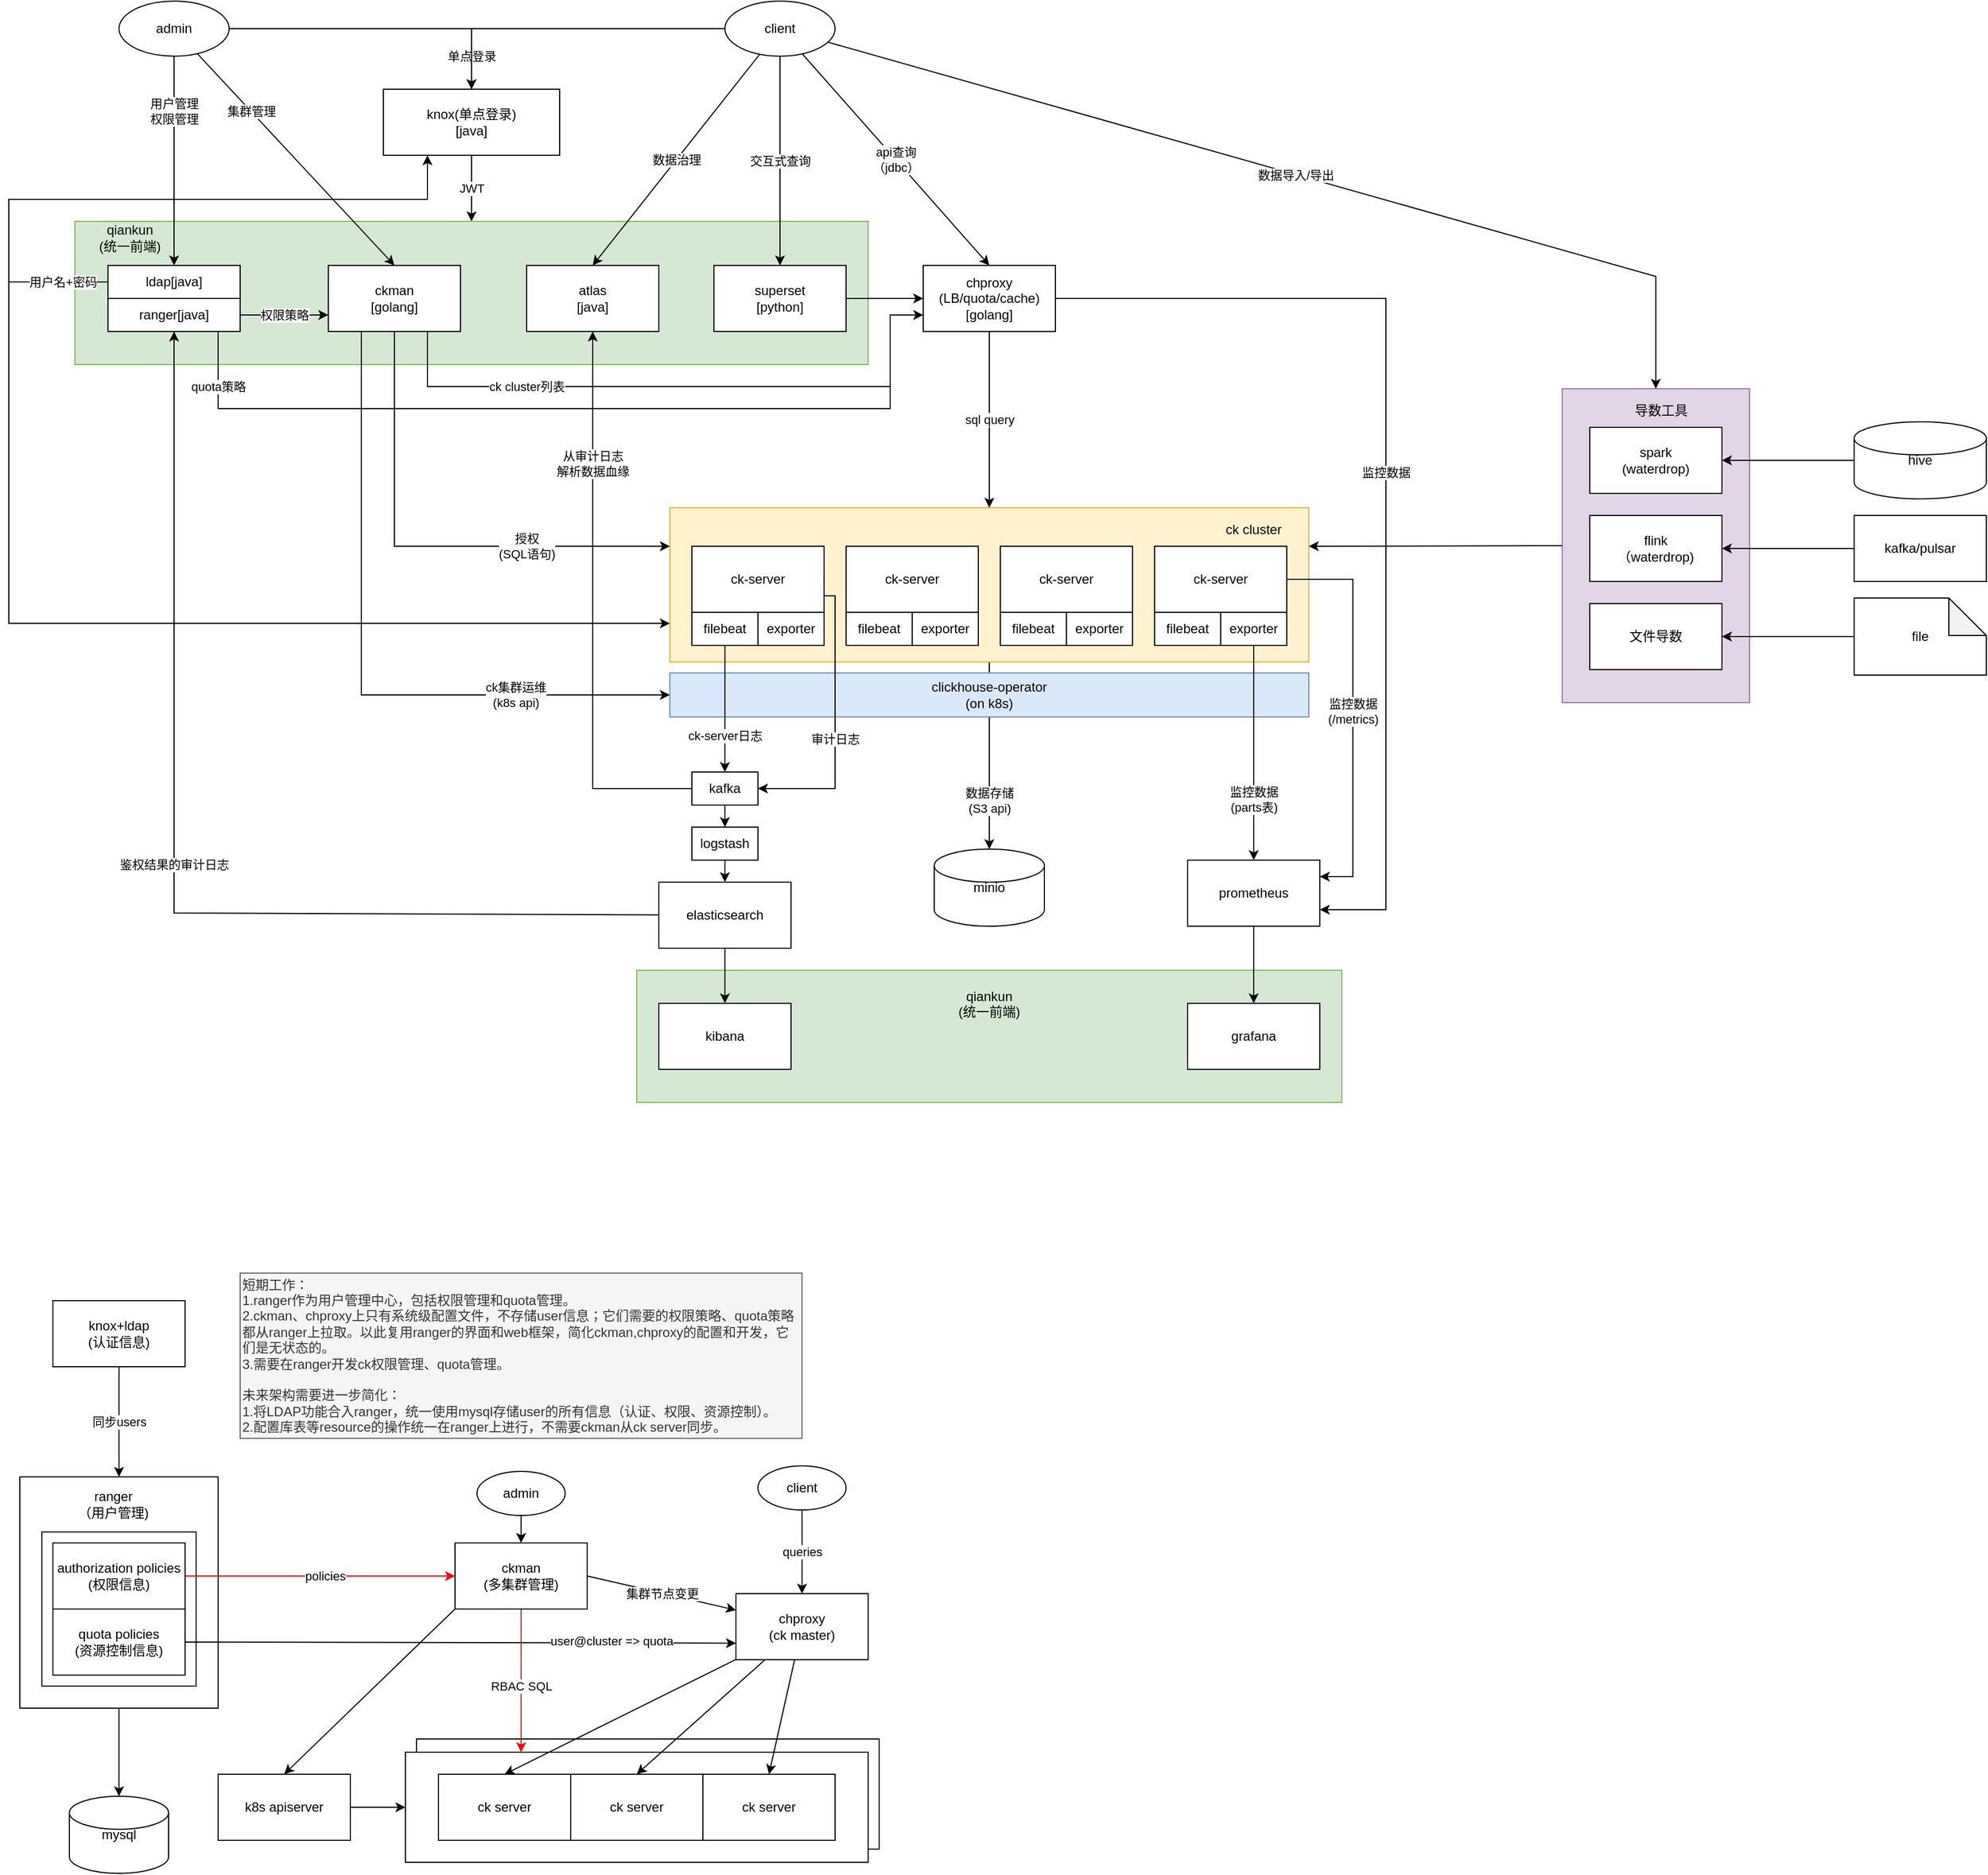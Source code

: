 <mxfile version="13.6.2" type="device" pages="4"><diagram id="6XpNV9LuXkixUIUw2epv" name="clickhouse-based"><mxGraphModel dx="1106" dy="817" grid="1" gridSize="10" guides="1" tooltips="1" connect="1" arrows="1" fold="1" page="1" pageScale="1" pageWidth="827" pageHeight="1169" math="0" shadow="0"><root><mxCell id="Euo5R-62PlBfex1Rgnsh-0"/><mxCell id="Euo5R-62PlBfex1Rgnsh-1" parent="Euo5R-62PlBfex1Rgnsh-0"/><mxCell id="WmjfhTBXTGBp7yX-2pg2-3" value="" style="rounded=0;whiteSpace=wrap;html=1;fillColor=#d5e8d4;strokeColor=#82b366;" parent="Euo5R-62PlBfex1Rgnsh-1" vertex="1"><mxGeometry x="750" y="910" width="640" height="120" as="geometry"/></mxCell><mxCell id="pEiorGsP1h67aQ8Jjoz9-3" value="" style="rounded=0;whiteSpace=wrap;html=1;" parent="Euo5R-62PlBfex1Rgnsh-1" vertex="1"><mxGeometry x="190" y="1370" width="180" height="210" as="geometry"/></mxCell><mxCell id="gUSUZ8XM4F_5-9ph7v39-0" value="" style="rounded=0;whiteSpace=wrap;html=1;" parent="Euo5R-62PlBfex1Rgnsh-1" vertex="1"><mxGeometry x="210" y="1420" width="140" height="140" as="geometry"/></mxCell><mxCell id="pEiorGsP1h67aQ8Jjoz9-37" value="" style="rounded=0;whiteSpace=wrap;html=1;" parent="Euo5R-62PlBfex1Rgnsh-1" vertex="1"><mxGeometry x="550" y="1608" width="420" height="100" as="geometry"/></mxCell><mxCell id="pEiorGsP1h67aQ8Jjoz9-23" value="" style="rounded=0;whiteSpace=wrap;html=1;" parent="Euo5R-62PlBfex1Rgnsh-1" vertex="1"><mxGeometry x="540" y="1620" width="420" height="100" as="geometry"/></mxCell><mxCell id="pEiorGsP1h67aQ8Jjoz9-11" style="edgeStyle=none;rounded=0;orthogonalLoop=1;jettySize=auto;html=1;" parent="Euo5R-62PlBfex1Rgnsh-1" source="pEiorGsP1h67aQ8Jjoz9-3" target="pEiorGsP1h67aQ8Jjoz9-10" edge="1"><mxGeometry relative="1" as="geometry"/></mxCell><mxCell id="Euo5R-62PlBfex1Rgnsh-79" value="" style="rounded=0;whiteSpace=wrap;html=1;fillColor=#e1d5e7;strokeColor=#9673a6;" parent="Euo5R-62PlBfex1Rgnsh-1" vertex="1"><mxGeometry x="1590" y="382" width="170" height="285" as="geometry"/></mxCell><mxCell id="Euo5R-62PlBfex1Rgnsh-54" value="JWT" style="edgeStyle=none;rounded=0;orthogonalLoop=1;jettySize=auto;html=1;entryX=0.5;entryY=1;entryDx=0;entryDy=0;endArrow=none;endFill=0;startArrow=classic;startFill=1;exitX=0.5;exitY=0;exitDx=0;exitDy=0;" parent="Euo5R-62PlBfex1Rgnsh-1" source="Euo5R-62PlBfex1Rgnsh-46" target="Euo5R-62PlBfex1Rgnsh-51" edge="1"><mxGeometry relative="1" as="geometry"><mxPoint x="600" y="233" as="sourcePoint"/></mxGeometry></mxCell><mxCell id="Euo5R-62PlBfex1Rgnsh-46" value="" style="rounded=0;whiteSpace=wrap;html=1;fillColor=#d5e8d4;strokeColor=#82b366;" parent="Euo5R-62PlBfex1Rgnsh-1" vertex="1"><mxGeometry x="240" y="230" width="720" height="130" as="geometry"/></mxCell><mxCell id="Euo5R-62PlBfex1Rgnsh-41" value="数据存储&lt;br&gt;(S3 api)" style="edgeStyle=none;rounded=0;orthogonalLoop=1;jettySize=auto;html=1;entryX=0.5;entryY=0;entryDx=0;entryDy=0;entryPerimeter=0;exitX=0.5;exitY=1;exitDx=0;exitDy=0;" parent="Euo5R-62PlBfex1Rgnsh-1" source="Euo5R-62PlBfex1Rgnsh-4" target="Euo5R-62PlBfex1Rgnsh-40" edge="1"><mxGeometry x="0.481" relative="1" as="geometry"><mxPoint as="offset"/></mxGeometry></mxCell><mxCell id="Euo5R-62PlBfex1Rgnsh-42" value="从审计日志&lt;br&gt;解析数据血缘" style="edgeStyle=none;rounded=0;orthogonalLoop=1;jettySize=auto;html=1;entryX=0.5;entryY=1;entryDx=0;entryDy=0;exitX=0;exitY=0.5;exitDx=0;exitDy=0;" parent="Euo5R-62PlBfex1Rgnsh-1" source="xShs10HfSQZEDHjVBz4p-2" target="Euo5R-62PlBfex1Rgnsh-39" edge="1"><mxGeometry x="0.525" relative="1" as="geometry"><mxPoint x="710" y="750" as="sourcePoint"/><Array as="points"><mxPoint x="710" y="745"/></Array><mxPoint as="offset"/></mxGeometry></mxCell><mxCell id="Euo5R-62PlBfex1Rgnsh-4" value="" style="rounded=0;whiteSpace=wrap;html=1;fillColor=#fff2cc;strokeColor=#d6b656;" parent="Euo5R-62PlBfex1Rgnsh-1" vertex="1"><mxGeometry x="780" y="490" width="580" height="140" as="geometry"/></mxCell><mxCell id="Euo5R-62PlBfex1Rgnsh-16" value="ck集群运维&lt;br&gt;(k8s api)" style="edgeStyle=none;rounded=0;orthogonalLoop=1;jettySize=auto;html=1;entryX=0;entryY=0.5;entryDx=0;entryDy=0;exitX=0.25;exitY=1;exitDx=0;exitDy=0;" parent="Euo5R-62PlBfex1Rgnsh-1" source="Euo5R-62PlBfex1Rgnsh-2" target="Euo5R-62PlBfex1Rgnsh-15" edge="1"><mxGeometry x="0.541" relative="1" as="geometry"><Array as="points"><mxPoint x="500" y="660"/></Array><mxPoint as="offset"/></mxGeometry></mxCell><mxCell id="Euo5R-62PlBfex1Rgnsh-22" value="授权&lt;br&gt;(SQL语句)" style="edgeStyle=none;rounded=0;orthogonalLoop=1;jettySize=auto;html=1;entryX=0;entryY=0.25;entryDx=0;entryDy=0;exitX=0.5;exitY=1;exitDx=0;exitDy=0;" parent="Euo5R-62PlBfex1Rgnsh-1" source="Euo5R-62PlBfex1Rgnsh-2" target="Euo5R-62PlBfex1Rgnsh-4" edge="1"><mxGeometry x="0.416" relative="1" as="geometry"><Array as="points"><mxPoint x="530" y="525"/></Array><mxPoint as="offset"/></mxGeometry></mxCell><mxCell id="WmjfhTBXTGBp7yX-2pg2-4" value="ck cluster列表" style="edgeStyle=none;rounded=0;orthogonalLoop=1;jettySize=auto;html=1;entryX=0;entryY=0.75;entryDx=0;entryDy=0;exitX=0.75;exitY=1;exitDx=0;exitDy=0;" parent="Euo5R-62PlBfex1Rgnsh-1" source="Euo5R-62PlBfex1Rgnsh-2" target="Euo5R-62PlBfex1Rgnsh-3" edge="1"><mxGeometry x="-0.504" relative="1" as="geometry"><mxPoint x="720" y="430" as="targetPoint"/><Array as="points"><mxPoint x="560" y="380"/><mxPoint x="980" y="380"/><mxPoint x="980" y="315"/></Array><mxPoint as="offset"/></mxGeometry></mxCell><mxCell id="Euo5R-62PlBfex1Rgnsh-2" value="ckman&lt;br&gt;[golang]" style="rounded=0;whiteSpace=wrap;html=1;" parent="Euo5R-62PlBfex1Rgnsh-1" vertex="1"><mxGeometry x="470" y="270" width="120" height="60" as="geometry"/></mxCell><mxCell id="Euo5R-62PlBfex1Rgnsh-11" value="sql query" style="edgeStyle=none;rounded=0;orthogonalLoop=1;jettySize=auto;html=1;entryX=0.5;entryY=0;entryDx=0;entryDy=0;" parent="Euo5R-62PlBfex1Rgnsh-1" source="Euo5R-62PlBfex1Rgnsh-3" target="Euo5R-62PlBfex1Rgnsh-4" edge="1"><mxGeometry relative="1" as="geometry"/></mxCell><mxCell id="Euo5R-62PlBfex1Rgnsh-44" value="监控数据" style="edgeStyle=none;rounded=0;orthogonalLoop=1;jettySize=auto;html=1;entryX=1;entryY=0.75;entryDx=0;entryDy=0;" parent="Euo5R-62PlBfex1Rgnsh-1" source="Euo5R-62PlBfex1Rgnsh-3" target="Euo5R-62PlBfex1Rgnsh-33" edge="1"><mxGeometry relative="1" as="geometry"><mxPoint x="1430" y="810" as="targetPoint"/><Array as="points"><mxPoint x="1430" y="300"/><mxPoint x="1430" y="855"/></Array></mxGeometry></mxCell><mxCell id="Euo5R-62PlBfex1Rgnsh-3" value="chproxy&lt;br&gt;(LB/quota/cache)&lt;br&gt;[golang]" style="rounded=0;whiteSpace=wrap;html=1;" parent="Euo5R-62PlBfex1Rgnsh-1" vertex="1"><mxGeometry x="1010" y="270" width="120" height="60" as="geometry"/></mxCell><mxCell id="Euo5R-62PlBfex1Rgnsh-5" value="ck-server" style="rounded=0;whiteSpace=wrap;html=1;" parent="Euo5R-62PlBfex1Rgnsh-1" vertex="1"><mxGeometry x="800" y="525" width="120" height="60" as="geometry"/></mxCell><mxCell id="Euo5R-62PlBfex1Rgnsh-6" value="ck-server" style="rounded=0;whiteSpace=wrap;html=1;" parent="Euo5R-62PlBfex1Rgnsh-1" vertex="1"><mxGeometry x="940" y="525" width="120" height="60" as="geometry"/></mxCell><mxCell id="Euo5R-62PlBfex1Rgnsh-7" value="ck-server" style="rounded=0;whiteSpace=wrap;html=1;" parent="Euo5R-62PlBfex1Rgnsh-1" vertex="1"><mxGeometry x="1080" y="525" width="120" height="60" as="geometry"/></mxCell><mxCell id="Euo5R-62PlBfex1Rgnsh-74" value="监控数据&lt;br&gt;(/metrics)" style="edgeStyle=none;rounded=0;orthogonalLoop=1;jettySize=auto;html=1;entryX=1;entryY=0.25;entryDx=0;entryDy=0;" parent="Euo5R-62PlBfex1Rgnsh-1" source="Euo5R-62PlBfex1Rgnsh-8" target="Euo5R-62PlBfex1Rgnsh-33" edge="1"><mxGeometry relative="1" as="geometry"><mxPoint x="1380" y="810" as="targetPoint"/><Array as="points"><mxPoint x="1400" y="555"/><mxPoint x="1400" y="825"/></Array></mxGeometry></mxCell><mxCell id="Euo5R-62PlBfex1Rgnsh-8" value="ck-server" style="rounded=0;whiteSpace=wrap;html=1;" parent="Euo5R-62PlBfex1Rgnsh-1" vertex="1"><mxGeometry x="1220" y="525" width="120" height="60" as="geometry"/></mxCell><mxCell id="Euo5R-62PlBfex1Rgnsh-14" value="api查询&lt;br&gt;（jdbc）" style="edgeStyle=none;rounded=0;orthogonalLoop=1;jettySize=auto;html=1;entryX=0.5;entryY=0;entryDx=0;entryDy=0;" parent="Euo5R-62PlBfex1Rgnsh-1" source="Euo5R-62PlBfex1Rgnsh-13" target="Euo5R-62PlBfex1Rgnsh-3" edge="1"><mxGeometry relative="1" as="geometry"/></mxCell><mxCell id="Euo5R-62PlBfex1Rgnsh-43" value="数据治理" style="edgeStyle=none;rounded=0;orthogonalLoop=1;jettySize=auto;html=1;entryX=0.5;entryY=0;entryDx=0;entryDy=0;" parent="Euo5R-62PlBfex1Rgnsh-1" source="Euo5R-62PlBfex1Rgnsh-13" target="Euo5R-62PlBfex1Rgnsh-39" edge="1"><mxGeometry relative="1" as="geometry"/></mxCell><mxCell id="Euo5R-62PlBfex1Rgnsh-49" value="&lt;span style=&quot;background-color: rgb(248 , 249 , 250)&quot;&gt;&lt;font style=&quot;font-size: 11px&quot;&gt;交互式查询&lt;/font&gt;&lt;/span&gt;" style="edgeStyle=none;rounded=0;orthogonalLoop=1;jettySize=auto;html=1;entryX=0.5;entryY=0;entryDx=0;entryDy=0;" parent="Euo5R-62PlBfex1Rgnsh-1" source="Euo5R-62PlBfex1Rgnsh-13" target="Euo5R-62PlBfex1Rgnsh-48" edge="1"><mxGeometry relative="1" as="geometry"><mxPoint x="960" y="280" as="targetPoint"/></mxGeometry></mxCell><mxCell id="Euo5R-62PlBfex1Rgnsh-76" value="单点登录" style="edgeStyle=none;rounded=0;orthogonalLoop=1;jettySize=auto;html=1;entryX=0.5;entryY=0;entryDx=0;entryDy=0;" parent="Euo5R-62PlBfex1Rgnsh-1" source="Euo5R-62PlBfex1Rgnsh-13" target="Euo5R-62PlBfex1Rgnsh-51" edge="1"><mxGeometry x="0.614" y="25" relative="1" as="geometry"><Array as="points"><mxPoint x="600" y="55"/></Array><mxPoint x="-25" y="25" as="offset"/></mxGeometry></mxCell><mxCell id="Euo5R-62PlBfex1Rgnsh-89" value="数据导入/导出" style="edgeStyle=none;rounded=0;orthogonalLoop=1;jettySize=auto;html=1;entryX=0.5;entryY=0;entryDx=0;entryDy=0;" parent="Euo5R-62PlBfex1Rgnsh-1" source="Euo5R-62PlBfex1Rgnsh-13" target="Euo5R-62PlBfex1Rgnsh-79" edge="1"><mxGeometry relative="1" as="geometry"><mxPoint x="1670" y="160" as="targetPoint"/><Array as="points"><mxPoint x="1675" y="280"/></Array></mxGeometry></mxCell><mxCell id="Euo5R-62PlBfex1Rgnsh-13" value="client" style="ellipse;whiteSpace=wrap;html=1;" parent="Euo5R-62PlBfex1Rgnsh-1" vertex="1"><mxGeometry x="830" y="30" width="100" height="50" as="geometry"/></mxCell><mxCell id="Euo5R-62PlBfex1Rgnsh-15" value="clickhouse-operator&lt;br&gt;(on k8s)" style="rounded=0;whiteSpace=wrap;html=1;fillColor=#dae8fc;strokeColor=#6c8ebf;" parent="Euo5R-62PlBfex1Rgnsh-1" vertex="1"><mxGeometry x="780" y="640" width="580" height="40" as="geometry"/></mxCell><mxCell id="Euo5R-62PlBfex1Rgnsh-21" value="权限策略" style="edgeStyle=none;rounded=0;orthogonalLoop=1;jettySize=auto;html=1;exitX=1;exitY=0.5;exitDx=0;exitDy=0;entryX=0;entryY=0.75;entryDx=0;entryDy=0;" parent="Euo5R-62PlBfex1Rgnsh-1" source="xShs10HfSQZEDHjVBz4p-1" target="Euo5R-62PlBfex1Rgnsh-2" edge="1"><mxGeometry relative="1" as="geometry"/></mxCell><mxCell id="ul9blyt2GRIw1AzHiMWY-0" value="quota策略" style="edgeStyle=orthogonalEdgeStyle;rounded=0;orthogonalLoop=1;jettySize=auto;html=1;endArrow=none;endFill=0;" parent="Euo5R-62PlBfex1Rgnsh-1" source="Euo5R-62PlBfex1Rgnsh-17" edge="1"><mxGeometry x="-0.797" relative="1" as="geometry"><mxPoint x="980" y="320" as="targetPoint"/><Array as="points"><mxPoint x="370" y="400"/><mxPoint x="980" y="400"/></Array><mxPoint as="offset"/></mxGeometry></mxCell><mxCell id="xShs10HfSQZEDHjVBz4p-0" style="edgeStyle=orthogonalEdgeStyle;rounded=0;orthogonalLoop=1;jettySize=auto;html=1;entryX=0.25;entryY=1;entryDx=0;entryDy=0;" parent="Euo5R-62PlBfex1Rgnsh-1" source="Euo5R-62PlBfex1Rgnsh-17" target="Euo5R-62PlBfex1Rgnsh-51" edge="1"><mxGeometry relative="1" as="geometry"><Array as="points"><mxPoint x="180" y="285"/><mxPoint x="180" y="210"/><mxPoint x="560" y="210"/></Array></mxGeometry></mxCell><mxCell id="Euo5R-62PlBfex1Rgnsh-17" value="ldap[java]" style="rounded=0;whiteSpace=wrap;html=1;shadow=0;sketch=0;glass=0;" parent="Euo5R-62PlBfex1Rgnsh-1" vertex="1"><mxGeometry x="270" y="270" width="120" height="30" as="geometry"/></mxCell><mxCell id="Euo5R-62PlBfex1Rgnsh-19" style="edgeStyle=none;rounded=0;orthogonalLoop=1;jettySize=auto;html=1;entryX=0.5;entryY=0;entryDx=0;entryDy=0;" parent="Euo5R-62PlBfex1Rgnsh-1" source="Euo5R-62PlBfex1Rgnsh-18" target="Euo5R-62PlBfex1Rgnsh-17" edge="1"><mxGeometry relative="1" as="geometry"/></mxCell><mxCell id="Euo5R-62PlBfex1Rgnsh-20" value="用户管理&lt;br&gt;权限管理" style="edgeLabel;html=1;align=center;verticalAlign=middle;resizable=0;points=[];" parent="Euo5R-62PlBfex1Rgnsh-19" vertex="1" connectable="0"><mxGeometry x="-0.054" y="1" relative="1" as="geometry"><mxPoint x="-1" y="-40" as="offset"/></mxGeometry></mxCell><mxCell id="Euo5R-62PlBfex1Rgnsh-55" value="" style="edgeStyle=none;rounded=0;orthogonalLoop=1;jettySize=auto;html=1;entryX=0.5;entryY=0;entryDx=0;entryDy=0;exitX=1;exitY=0.5;exitDx=0;exitDy=0;" parent="Euo5R-62PlBfex1Rgnsh-1" source="Euo5R-62PlBfex1Rgnsh-18" target="Euo5R-62PlBfex1Rgnsh-51" edge="1"><mxGeometry relative="1" as="geometry"><Array as="points"><mxPoint x="600" y="55"/></Array></mxGeometry></mxCell><mxCell id="Euo5R-62PlBfex1Rgnsh-56" value="集群管理" style="edgeStyle=none;rounded=0;orthogonalLoop=1;jettySize=auto;html=1;entryX=0.5;entryY=0;entryDx=0;entryDy=0;" parent="Euo5R-62PlBfex1Rgnsh-1" source="Euo5R-62PlBfex1Rgnsh-18" target="Euo5R-62PlBfex1Rgnsh-2" edge="1"><mxGeometry x="-0.455" relative="1" as="geometry"><mxPoint as="offset"/></mxGeometry></mxCell><mxCell id="Euo5R-62PlBfex1Rgnsh-18" value="admin" style="ellipse;whiteSpace=wrap;html=1;" parent="Euo5R-62PlBfex1Rgnsh-1" vertex="1"><mxGeometry x="280" y="30" width="100" height="50" as="geometry"/></mxCell><mxCell id="Euo5R-62PlBfex1Rgnsh-29" value="鉴权结果的审计日志" style="edgeStyle=none;rounded=0;orthogonalLoop=1;jettySize=auto;html=1;entryX=0.5;entryY=1;entryDx=0;entryDy=0;" parent="Euo5R-62PlBfex1Rgnsh-1" source="Euo5R-62PlBfex1Rgnsh-23" target="xShs10HfSQZEDHjVBz4p-1" edge="1"><mxGeometry relative="1" as="geometry"><mxPoint x="470" y="770" as="targetPoint"/><Array as="points"><mxPoint x="330" y="858"/></Array></mxGeometry></mxCell><mxCell id="rCMPc-_w4nZ7qoZPCdQC-1" style="edgeStyle=orthogonalEdgeStyle;rounded=0;orthogonalLoop=1;jettySize=auto;html=1;" parent="Euo5R-62PlBfex1Rgnsh-1" source="Euo5R-62PlBfex1Rgnsh-23" target="rCMPc-_w4nZ7qoZPCdQC-0" edge="1"><mxGeometry relative="1" as="geometry"/></mxCell><mxCell id="Euo5R-62PlBfex1Rgnsh-23" value="elasticsearch" style="rounded=0;whiteSpace=wrap;html=1;" parent="Euo5R-62PlBfex1Rgnsh-1" vertex="1"><mxGeometry x="770" y="830" width="120" height="60" as="geometry"/></mxCell><mxCell id="Euo5R-62PlBfex1Rgnsh-32" value="用户名+密码" style="edgeStyle=none;rounded=0;orthogonalLoop=1;jettySize=auto;html=1;entryX=0;entryY=0.75;entryDx=0;entryDy=0;exitX=0;exitY=0.5;exitDx=0;exitDy=0;" parent="Euo5R-62PlBfex1Rgnsh-1" source="Euo5R-62PlBfex1Rgnsh-17" target="Euo5R-62PlBfex1Rgnsh-4" edge="1"><mxGeometry x="-0.917" relative="1" as="geometry"><mxPoint x="560" y="200" as="sourcePoint"/><Array as="points"><mxPoint x="180" y="285"/><mxPoint x="180" y="595"/></Array><mxPoint as="offset"/></mxGeometry></mxCell><mxCell id="WmjfhTBXTGBp7yX-2pg2-1" style="edgeStyle=orthogonalEdgeStyle;rounded=0;orthogonalLoop=1;jettySize=auto;html=1;" parent="Euo5R-62PlBfex1Rgnsh-1" source="Euo5R-62PlBfex1Rgnsh-33" target="WmjfhTBXTGBp7yX-2pg2-0" edge="1"><mxGeometry relative="1" as="geometry"/></mxCell><mxCell id="Euo5R-62PlBfex1Rgnsh-33" value="prometheus" style="rounded=0;whiteSpace=wrap;html=1;" parent="Euo5R-62PlBfex1Rgnsh-1" vertex="1"><mxGeometry x="1250" y="810" width="120" height="60" as="geometry"/></mxCell><mxCell id="Euo5R-62PlBfex1Rgnsh-35" value="filebeat" style="rounded=0;whiteSpace=wrap;html=1;" parent="Euo5R-62PlBfex1Rgnsh-1" vertex="1"><mxGeometry x="800" y="585" width="60" height="30" as="geometry"/></mxCell><mxCell id="Euo5R-62PlBfex1Rgnsh-39" value="atlas&lt;br&gt;[java]" style="rounded=0;whiteSpace=wrap;html=1;" parent="Euo5R-62PlBfex1Rgnsh-1" vertex="1"><mxGeometry x="650" y="270" width="120" height="60" as="geometry"/></mxCell><mxCell id="Euo5R-62PlBfex1Rgnsh-40" value="minio" style="shape=cylinder2;whiteSpace=wrap;html=1;boundedLbl=1;backgroundOutline=1;size=15;" parent="Euo5R-62PlBfex1Rgnsh-1" vertex="1"><mxGeometry x="1020" y="800" width="100" height="70" as="geometry"/></mxCell><mxCell id="Euo5R-62PlBfex1Rgnsh-47" value="qiankun&lt;br&gt;(统一前端)" style="text;html=1;strokeColor=none;fillColor=none;align=center;verticalAlign=middle;whiteSpace=wrap;rounded=0;" parent="Euo5R-62PlBfex1Rgnsh-1" vertex="1"><mxGeometry x="250" y="230" width="80" height="30" as="geometry"/></mxCell><mxCell id="Euo5R-62PlBfex1Rgnsh-50" style="edgeStyle=none;rounded=0;orthogonalLoop=1;jettySize=auto;html=1;entryX=0;entryY=0.5;entryDx=0;entryDy=0;exitX=1;exitY=0.5;exitDx=0;exitDy=0;" parent="Euo5R-62PlBfex1Rgnsh-1" source="Euo5R-62PlBfex1Rgnsh-48" target="Euo5R-62PlBfex1Rgnsh-3" edge="1"><mxGeometry relative="1" as="geometry"/></mxCell><mxCell id="Euo5R-62PlBfex1Rgnsh-48" value="superset&lt;br&gt;[python]" style="rounded=0;whiteSpace=wrap;html=1;" parent="Euo5R-62PlBfex1Rgnsh-1" vertex="1"><mxGeometry x="820" y="270" width="120" height="60" as="geometry"/></mxCell><mxCell id="Euo5R-62PlBfex1Rgnsh-51" value="knox(单点登录)&lt;br&gt;[java]" style="rounded=0;whiteSpace=wrap;html=1;" parent="Euo5R-62PlBfex1Rgnsh-1" vertex="1"><mxGeometry x="520" y="110" width="160" height="60" as="geometry"/></mxCell><mxCell id="Euo5R-62PlBfex1Rgnsh-61" value="exporter" style="rounded=0;whiteSpace=wrap;html=1;" parent="Euo5R-62PlBfex1Rgnsh-1" vertex="1"><mxGeometry x="860" y="585" width="60" height="30" as="geometry"/></mxCell><mxCell id="Euo5R-62PlBfex1Rgnsh-64" value="filebeat" style="rounded=0;whiteSpace=wrap;html=1;" parent="Euo5R-62PlBfex1Rgnsh-1" vertex="1"><mxGeometry x="940" y="585" width="60" height="30" as="geometry"/></mxCell><mxCell id="Euo5R-62PlBfex1Rgnsh-65" value="exporter" style="rounded=0;whiteSpace=wrap;html=1;" parent="Euo5R-62PlBfex1Rgnsh-1" vertex="1"><mxGeometry x="1000" y="585" width="60" height="30" as="geometry"/></mxCell><mxCell id="Euo5R-62PlBfex1Rgnsh-66" value="filebeat" style="rounded=0;whiteSpace=wrap;html=1;" parent="Euo5R-62PlBfex1Rgnsh-1" vertex="1"><mxGeometry x="1080" y="585" width="60" height="30" as="geometry"/></mxCell><mxCell id="Euo5R-62PlBfex1Rgnsh-67" value="exporter" style="rounded=0;whiteSpace=wrap;html=1;" parent="Euo5R-62PlBfex1Rgnsh-1" vertex="1"><mxGeometry x="1140" y="585" width="60" height="30" as="geometry"/></mxCell><mxCell id="Euo5R-62PlBfex1Rgnsh-68" value="filebeat" style="rounded=0;whiteSpace=wrap;html=1;" parent="Euo5R-62PlBfex1Rgnsh-1" vertex="1"><mxGeometry x="1220" y="585" width="60" height="30" as="geometry"/></mxCell><mxCell id="Euo5R-62PlBfex1Rgnsh-69" value="exporter" style="rounded=0;whiteSpace=wrap;html=1;" parent="Euo5R-62PlBfex1Rgnsh-1" vertex="1"><mxGeometry x="1280" y="585" width="60" height="30" as="geometry"/></mxCell><mxCell id="Euo5R-62PlBfex1Rgnsh-73" style="edgeStyle=none;rounded=0;orthogonalLoop=1;jettySize=auto;html=1;entryX=0.5;entryY=0;entryDx=0;entryDy=0;" parent="Euo5R-62PlBfex1Rgnsh-1" source="Euo5R-62PlBfex1Rgnsh-71" target="Euo5R-62PlBfex1Rgnsh-23" edge="1"><mxGeometry relative="1" as="geometry"/></mxCell><mxCell id="Euo5R-62PlBfex1Rgnsh-71" value="logstash" style="rounded=0;whiteSpace=wrap;html=1;" parent="Euo5R-62PlBfex1Rgnsh-1" vertex="1"><mxGeometry x="800" y="780" width="60" height="30" as="geometry"/></mxCell><mxCell id="Euo5R-62PlBfex1Rgnsh-72" value="ck-server日志" style="edgeStyle=none;rounded=0;orthogonalLoop=1;jettySize=auto;html=1;exitX=0.5;exitY=1;exitDx=0;exitDy=0;entryX=0.5;entryY=0;entryDx=0;entryDy=0;" parent="Euo5R-62PlBfex1Rgnsh-1" source="Euo5R-62PlBfex1Rgnsh-35" target="xShs10HfSQZEDHjVBz4p-2" edge="1"><mxGeometry x="0.429" relative="1" as="geometry"><mxPoint x="830" y="615" as="sourcePoint"/><mxPoint x="830" y="720" as="targetPoint"/><mxPoint as="offset"/></mxGeometry></mxCell><mxCell id="Euo5R-62PlBfex1Rgnsh-34" value="监控数据&lt;br&gt;(parts表)" style="edgeStyle=none;rounded=0;orthogonalLoop=1;jettySize=auto;html=1;entryX=0.5;entryY=0;entryDx=0;entryDy=0;exitX=0.5;exitY=1;exitDx=0;exitDy=0;" parent="Euo5R-62PlBfex1Rgnsh-1" source="Euo5R-62PlBfex1Rgnsh-69" target="Euo5R-62PlBfex1Rgnsh-33" edge="1"><mxGeometry x="0.429" relative="1" as="geometry"><mxPoint as="offset"/></mxGeometry></mxCell><mxCell id="Euo5R-62PlBfex1Rgnsh-82" style="edgeStyle=none;rounded=0;orthogonalLoop=1;jettySize=auto;html=1;entryX=1;entryY=0.25;entryDx=0;entryDy=0;exitX=0;exitY=0.5;exitDx=0;exitDy=0;" parent="Euo5R-62PlBfex1Rgnsh-1" source="Euo5R-62PlBfex1Rgnsh-79" target="Euo5R-62PlBfex1Rgnsh-4" edge="1"><mxGeometry relative="1" as="geometry"><mxPoint x="1450" y="480" as="targetPoint"/><mxPoint x="1580" y="578" as="sourcePoint"/></mxGeometry></mxCell><mxCell id="Euo5R-62PlBfex1Rgnsh-78" value="spark&lt;br&gt;(waterdrop)" style="rounded=0;whiteSpace=wrap;html=1;" parent="Euo5R-62PlBfex1Rgnsh-1" vertex="1"><mxGeometry x="1615" y="417" width="120" height="60" as="geometry"/></mxCell><mxCell id="Euo5R-62PlBfex1Rgnsh-81" value="文件导数" style="rounded=0;whiteSpace=wrap;html=1;" parent="Euo5R-62PlBfex1Rgnsh-1" vertex="1"><mxGeometry x="1615" y="577" width="120" height="60" as="geometry"/></mxCell><mxCell id="Euo5R-62PlBfex1Rgnsh-84" style="edgeStyle=none;rounded=0;orthogonalLoop=1;jettySize=auto;html=1;" parent="Euo5R-62PlBfex1Rgnsh-1" source="Euo5R-62PlBfex1Rgnsh-83" target="Euo5R-62PlBfex1Rgnsh-78" edge="1"><mxGeometry relative="1" as="geometry"/></mxCell><mxCell id="Euo5R-62PlBfex1Rgnsh-83" value="hive" style="shape=cylinder2;whiteSpace=wrap;html=1;boundedLbl=1;backgroundOutline=1;size=15;" parent="Euo5R-62PlBfex1Rgnsh-1" vertex="1"><mxGeometry x="1855" y="412" width="120" height="70" as="geometry"/></mxCell><mxCell id="Euo5R-62PlBfex1Rgnsh-87" style="edgeStyle=none;rounded=0;orthogonalLoop=1;jettySize=auto;html=1;entryX=1;entryY=0.5;entryDx=0;entryDy=0;" parent="Euo5R-62PlBfex1Rgnsh-1" source="Euo5R-62PlBfex1Rgnsh-86" target="Euo5R-62PlBfex1Rgnsh-81" edge="1"><mxGeometry relative="1" as="geometry"/></mxCell><mxCell id="Euo5R-62PlBfex1Rgnsh-86" value="file" style="shape=note;whiteSpace=wrap;html=1;backgroundOutline=1;darkOpacity=0.05;fillColor=#FFFFFF;size=34;" parent="Euo5R-62PlBfex1Rgnsh-1" vertex="1"><mxGeometry x="1855" y="572" width="120" height="70" as="geometry"/></mxCell><mxCell id="Euo5R-62PlBfex1Rgnsh-90" value="导数工具" style="text;html=1;strokeColor=none;fillColor=none;align=center;verticalAlign=middle;whiteSpace=wrap;rounded=0;" parent="Euo5R-62PlBfex1Rgnsh-1" vertex="1"><mxGeometry x="1645" y="392" width="70" height="20" as="geometry"/></mxCell><mxCell id="d7uMBljx0OO-CfNhsJbI-0" value="flink&lt;br&gt;（waterdrop)" style="rounded=0;whiteSpace=wrap;html=1;" parent="Euo5R-62PlBfex1Rgnsh-1" vertex="1"><mxGeometry x="1615" y="497" width="120" height="60" as="geometry"/></mxCell><mxCell id="d7uMBljx0OO-CfNhsJbI-2" style="edgeStyle=none;rounded=0;orthogonalLoop=1;jettySize=auto;html=1;entryX=1;entryY=0.5;entryDx=0;entryDy=0;" parent="Euo5R-62PlBfex1Rgnsh-1" source="d7uMBljx0OO-CfNhsJbI-1" target="d7uMBljx0OO-CfNhsJbI-0" edge="1"><mxGeometry relative="1" as="geometry"/></mxCell><mxCell id="d7uMBljx0OO-CfNhsJbI-1" value="kafka/pulsar" style="rounded=0;whiteSpace=wrap;html=1;" parent="Euo5R-62PlBfex1Rgnsh-1" vertex="1"><mxGeometry x="1855" y="497" width="120" height="60" as="geometry"/></mxCell><mxCell id="rCMPc-_w4nZ7qoZPCdQC-0" value="kibana" style="rounded=0;whiteSpace=wrap;html=1;" parent="Euo5R-62PlBfex1Rgnsh-1" vertex="1"><mxGeometry x="770" y="940" width="120" height="60" as="geometry"/></mxCell><mxCell id="pEiorGsP1h67aQ8Jjoz9-7" style="edgeStyle=none;rounded=0;orthogonalLoop=1;jettySize=auto;html=1;entryX=0;entryY=0.5;entryDx=0;entryDy=0;strokeColor=#FF0000;exitX=1;exitY=0.5;exitDx=0;exitDy=0;" parent="Euo5R-62PlBfex1Rgnsh-1" source="pEiorGsP1h67aQ8Jjoz9-0" target="pEiorGsP1h67aQ8Jjoz9-6" edge="1"><mxGeometry relative="1" as="geometry"><mxPoint x="350" y="1445" as="sourcePoint"/><mxPoint x="520" y="1450" as="targetPoint"/></mxGeometry></mxCell><mxCell id="pEiorGsP1h67aQ8Jjoz9-27" value="policies" style="edgeLabel;html=1;align=center;verticalAlign=middle;resizable=0;points=[];" parent="pEiorGsP1h67aQ8Jjoz9-7" vertex="1" connectable="0"><mxGeometry x="0.246" y="-1" relative="1" as="geometry"><mxPoint x="-26" y="-1" as="offset"/></mxGeometry></mxCell><mxCell id="pEiorGsP1h67aQ8Jjoz9-0" value="authorization policies&lt;br&gt;(权限信息)" style="rounded=0;whiteSpace=wrap;html=1;" parent="Euo5R-62PlBfex1Rgnsh-1" vertex="1"><mxGeometry x="220" y="1430" width="120" height="60" as="geometry"/></mxCell><mxCell id="pEiorGsP1h67aQ8Jjoz9-9" style="edgeStyle=none;rounded=0;orthogonalLoop=1;jettySize=auto;html=1;exitX=1;exitY=0.5;exitDx=0;exitDy=0;entryX=0;entryY=0.75;entryDx=0;entryDy=0;" parent="Euo5R-62PlBfex1Rgnsh-1" source="pEiorGsP1h67aQ8Jjoz9-1" target="pEiorGsP1h67aQ8Jjoz9-8" edge="1"><mxGeometry relative="1" as="geometry"><mxPoint x="830" y="1540" as="targetPoint"/></mxGeometry></mxCell><mxCell id="pEiorGsP1h67aQ8Jjoz9-32" value="user@cluster =&amp;gt; quota" style="edgeLabel;html=1;align=center;verticalAlign=middle;resizable=0;points=[];" parent="pEiorGsP1h67aQ8Jjoz9-9" vertex="1" connectable="0"><mxGeometry x="0.356" y="1" relative="1" as="geometry"><mxPoint x="48.05" y="-0.77" as="offset"/></mxGeometry></mxCell><mxCell id="pEiorGsP1h67aQ8Jjoz9-1" value="quota policies&lt;br&gt;(资源控制信息)" style="rounded=0;whiteSpace=wrap;html=1;" parent="Euo5R-62PlBfex1Rgnsh-1" vertex="1"><mxGeometry x="220" y="1490" width="120" height="60" as="geometry"/></mxCell><mxCell id="pEiorGsP1h67aQ8Jjoz9-5" value="同步users" style="rounded=0;orthogonalLoop=1;jettySize=auto;html=1;entryX=0.5;entryY=0;entryDx=0;entryDy=0;" parent="Euo5R-62PlBfex1Rgnsh-1" source="pEiorGsP1h67aQ8Jjoz9-2" target="pEiorGsP1h67aQ8Jjoz9-3" edge="1"><mxGeometry relative="1" as="geometry"/></mxCell><mxCell id="pEiorGsP1h67aQ8Jjoz9-2" value="knox+ldap&lt;br&gt;(认证信息)" style="rounded=0;whiteSpace=wrap;html=1;" parent="Euo5R-62PlBfex1Rgnsh-1" vertex="1"><mxGeometry x="220" y="1210" width="120" height="60" as="geometry"/></mxCell><mxCell id="pEiorGsP1h67aQ8Jjoz9-4" value="ranger&lt;br&gt;（用户管理)" style="text;html=1;strokeColor=none;fillColor=none;align=center;verticalAlign=middle;whiteSpace=wrap;rounded=0;" parent="Euo5R-62PlBfex1Rgnsh-1" vertex="1"><mxGeometry x="235" y="1380" width="80" height="30" as="geometry"/></mxCell><mxCell id="pEiorGsP1h67aQ8Jjoz9-18" value="RBAC SQL" style="edgeStyle=none;rounded=0;orthogonalLoop=1;jettySize=auto;html=1;exitX=0.5;exitY=1;exitDx=0;exitDy=0;strokeColor=#FF0000;entryX=0.25;entryY=0;entryDx=0;entryDy=0;" parent="Euo5R-62PlBfex1Rgnsh-1" source="pEiorGsP1h67aQ8Jjoz9-6" target="pEiorGsP1h67aQ8Jjoz9-23" edge="1"><mxGeometry x="0.077" relative="1" as="geometry"><mxPoint x="645" y="1620" as="targetPoint"/><mxPoint as="offset"/></mxGeometry></mxCell><mxCell id="pEiorGsP1h67aQ8Jjoz9-31" value="集群节点变更" style="edgeStyle=none;rounded=0;orthogonalLoop=1;jettySize=auto;html=1;entryX=0;entryY=0.25;entryDx=0;entryDy=0;startArrow=none;startFill=0;endArrow=classic;endFill=1;exitX=1;exitY=0.5;exitDx=0;exitDy=0;" parent="Euo5R-62PlBfex1Rgnsh-1" source="pEiorGsP1h67aQ8Jjoz9-6" target="pEiorGsP1h67aQ8Jjoz9-8" edge="1"><mxGeometry relative="1" as="geometry"/></mxCell><mxCell id="pEiorGsP1h67aQ8Jjoz9-6" value="ckman&lt;br&gt;(多集群管理)" style="rounded=0;whiteSpace=wrap;html=1;" parent="Euo5R-62PlBfex1Rgnsh-1" vertex="1"><mxGeometry x="585" y="1430" width="120" height="60" as="geometry"/></mxCell><mxCell id="pEiorGsP1h67aQ8Jjoz9-15" style="edgeStyle=none;rounded=0;orthogonalLoop=1;jettySize=auto;html=1;entryX=0.5;entryY=0;entryDx=0;entryDy=0;" parent="Euo5R-62PlBfex1Rgnsh-1" source="pEiorGsP1h67aQ8Jjoz9-8" target="pEiorGsP1h67aQ8Jjoz9-12" edge="1"><mxGeometry relative="1" as="geometry"/></mxCell><mxCell id="pEiorGsP1h67aQ8Jjoz9-16" style="edgeStyle=none;rounded=0;orthogonalLoop=1;jettySize=auto;html=1;entryX=0.5;entryY=0;entryDx=0;entryDy=0;" parent="Euo5R-62PlBfex1Rgnsh-1" source="pEiorGsP1h67aQ8Jjoz9-8" target="pEiorGsP1h67aQ8Jjoz9-13" edge="1"><mxGeometry relative="1" as="geometry"/></mxCell><mxCell id="pEiorGsP1h67aQ8Jjoz9-17" style="edgeStyle=none;rounded=0;orthogonalLoop=1;jettySize=auto;html=1;entryX=0.5;entryY=0;entryDx=0;entryDy=0;" parent="Euo5R-62PlBfex1Rgnsh-1" source="pEiorGsP1h67aQ8Jjoz9-8" target="pEiorGsP1h67aQ8Jjoz9-14" edge="1"><mxGeometry relative="1" as="geometry"/></mxCell><mxCell id="pEiorGsP1h67aQ8Jjoz9-8" value="chproxy&lt;br&gt;(ck master)" style="rounded=0;whiteSpace=wrap;html=1;" parent="Euo5R-62PlBfex1Rgnsh-1" vertex="1"><mxGeometry x="840" y="1476" width="120" height="60" as="geometry"/></mxCell><mxCell id="pEiorGsP1h67aQ8Jjoz9-10" value="mysql" style="shape=cylinder2;whiteSpace=wrap;html=1;boundedLbl=1;backgroundOutline=1;size=15;" parent="Euo5R-62PlBfex1Rgnsh-1" vertex="1"><mxGeometry x="235" y="1660" width="90" height="70" as="geometry"/></mxCell><mxCell id="pEiorGsP1h67aQ8Jjoz9-12" value="ck server" style="rounded=0;whiteSpace=wrap;html=1;" parent="Euo5R-62PlBfex1Rgnsh-1" vertex="1"><mxGeometry x="570" y="1640" width="120" height="60" as="geometry"/></mxCell><mxCell id="pEiorGsP1h67aQ8Jjoz9-13" value="ck server" style="rounded=0;whiteSpace=wrap;html=1;" parent="Euo5R-62PlBfex1Rgnsh-1" vertex="1"><mxGeometry x="690" y="1640" width="120" height="60" as="geometry"/></mxCell><mxCell id="pEiorGsP1h67aQ8Jjoz9-14" value="ck server" style="rounded=0;whiteSpace=wrap;html=1;" parent="Euo5R-62PlBfex1Rgnsh-1" vertex="1"><mxGeometry x="810" y="1640" width="120" height="60" as="geometry"/></mxCell><mxCell id="pEiorGsP1h67aQ8Jjoz9-24" value="queries" style="edgeStyle=none;rounded=0;orthogonalLoop=1;jettySize=auto;html=1;entryX=0.5;entryY=0;entryDx=0;entryDy=0;" parent="Euo5R-62PlBfex1Rgnsh-1" source="pEiorGsP1h67aQ8Jjoz9-22" target="pEiorGsP1h67aQ8Jjoz9-8" edge="1"><mxGeometry relative="1" as="geometry"/></mxCell><mxCell id="pEiorGsP1h67aQ8Jjoz9-22" value="client" style="ellipse;whiteSpace=wrap;html=1;" parent="Euo5R-62PlBfex1Rgnsh-1" vertex="1"><mxGeometry x="860" y="1360" width="80" height="40" as="geometry"/></mxCell><mxCell id="pEiorGsP1h67aQ8Jjoz9-29" value="短期工作：&lt;br&gt;1.ranger作为用户管理中心，包括权限管理和quota管理。&lt;br&gt;2.ckman、chproxy上只有系统级配置文件，不存储user信息；它们需要的权限策略、quota策略都从ranger上拉取。以此复用ranger的界面和web框架，简化ckman,chproxy的配置和开发，它们是无状态的。&lt;br&gt;3.需要在ranger开发ck权限管理、quota管理。&lt;br&gt;&lt;br&gt;未来架构需要进一步简化：&lt;br&gt;1.将LDAP功能合入ranger，统一使用mysql存储user的所有信息（认证、权限、资源控制）。&lt;br&gt;2.配置库表等resource的操作统一在ranger上进行，不需要ckman从ck server同步。" style="rounded=0;whiteSpace=wrap;html=1;fillColor=#f5f5f5;strokeColor=#666666;fontColor=#333333;align=left;" parent="Euo5R-62PlBfex1Rgnsh-1" vertex="1"><mxGeometry x="390" y="1185" width="510" height="150" as="geometry"/></mxCell><mxCell id="pEiorGsP1h67aQ8Jjoz9-38" value="" style="edgeStyle=none;rounded=0;orthogonalLoop=1;jettySize=auto;html=1;startArrow=none;startFill=0;endArrow=classic;endFill=1;strokeColor=#FF0000;entryX=0;entryY=0.25;entryDx=0;entryDy=0;" parent="Euo5R-62PlBfex1Rgnsh-1" target="pEiorGsP1h67aQ8Jjoz9-6" edge="1"><mxGeometry relative="1" as="geometry"><mxPoint x="585" y="1445" as="sourcePoint"/></mxGeometry></mxCell><mxCell id="pEiorGsP1h67aQ8Jjoz9-42" style="edgeStyle=none;rounded=0;orthogonalLoop=1;jettySize=auto;html=1;entryX=0.5;entryY=0;entryDx=0;entryDy=0;startArrow=none;startFill=0;endArrow=classic;endFill=1;" parent="Euo5R-62PlBfex1Rgnsh-1" source="pEiorGsP1h67aQ8Jjoz9-41" target="pEiorGsP1h67aQ8Jjoz9-6" edge="1"><mxGeometry relative="1" as="geometry"/></mxCell><mxCell id="pEiorGsP1h67aQ8Jjoz9-41" value="admin" style="ellipse;whiteSpace=wrap;html=1;" parent="Euo5R-62PlBfex1Rgnsh-1" vertex="1"><mxGeometry x="605" y="1365" width="80" height="40" as="geometry"/></mxCell><mxCell id="pEiorGsP1h67aQ8Jjoz9-46" style="edgeStyle=none;rounded=0;orthogonalLoop=1;jettySize=auto;html=1;startArrow=none;startFill=0;endArrow=classic;endFill=1;strokeColor=#000000;exitX=0;exitY=1;exitDx=0;exitDy=0;entryX=0.5;entryY=0;entryDx=0;entryDy=0;" parent="Euo5R-62PlBfex1Rgnsh-1" source="pEiorGsP1h67aQ8Jjoz9-6" target="pEiorGsP1h67aQ8Jjoz9-45" edge="1"><mxGeometry relative="1" as="geometry"><mxPoint x="440" y="1500" as="targetPoint"/></mxGeometry></mxCell><mxCell id="pEiorGsP1h67aQ8Jjoz9-47" style="edgeStyle=none;rounded=0;orthogonalLoop=1;jettySize=auto;html=1;entryX=0;entryY=0.5;entryDx=0;entryDy=0;startArrow=none;startFill=0;endArrow=classic;endFill=1;strokeColor=#000000;" parent="Euo5R-62PlBfex1Rgnsh-1" source="pEiorGsP1h67aQ8Jjoz9-45" target="pEiorGsP1h67aQ8Jjoz9-23" edge="1"><mxGeometry relative="1" as="geometry"/></mxCell><mxCell id="pEiorGsP1h67aQ8Jjoz9-45" value="k8s apiserver" style="rounded=0;whiteSpace=wrap;html=1;align=center;" parent="Euo5R-62PlBfex1Rgnsh-1" vertex="1"><mxGeometry x="370" y="1640" width="120" height="60" as="geometry"/></mxCell><mxCell id="WmjfhTBXTGBp7yX-2pg2-0" value="grafana" style="rounded=0;whiteSpace=wrap;html=1;" parent="Euo5R-62PlBfex1Rgnsh-1" vertex="1"><mxGeometry x="1250" y="940" width="120" height="60" as="geometry"/></mxCell><mxCell id="WmjfhTBXTGBp7yX-2pg2-5" value="&lt;span style=&quot;color: rgb(0, 0, 0); font-family: helvetica; font-size: 12px; font-style: normal; font-weight: 400; letter-spacing: normal; text-indent: 0px; text-transform: none; word-spacing: 0px; display: inline; float: none;&quot;&gt;qiankun&lt;/span&gt;&lt;br style=&quot;color: rgb(0, 0, 0); font-family: helvetica; font-size: 12px; font-style: normal; font-weight: 400; letter-spacing: normal; text-indent: 0px; text-transform: none; word-spacing: 0px;&quot;&gt;&lt;span style=&quot;color: rgb(0, 0, 0); font-family: helvetica; font-size: 12px; font-style: normal; font-weight: 400; letter-spacing: normal; text-indent: 0px; text-transform: none; word-spacing: 0px; display: inline; float: none;&quot;&gt;(统一前端)&lt;/span&gt;" style="text;whiteSpace=wrap;html=1;align=center;" parent="Euo5R-62PlBfex1Rgnsh-1" vertex="1"><mxGeometry x="1030" y="920" width="80" height="40" as="geometry"/></mxCell><mxCell id="xShs10HfSQZEDHjVBz4p-1" value="ranger[java]" style="rounded=0;whiteSpace=wrap;html=1;" parent="Euo5R-62PlBfex1Rgnsh-1" vertex="1"><mxGeometry x="270" y="300" width="120" height="30" as="geometry"/></mxCell><mxCell id="xShs10HfSQZEDHjVBz4p-4" style="edgeStyle=orthogonalEdgeStyle;rounded=0;orthogonalLoop=1;jettySize=auto;html=1;entryX=0.5;entryY=0;entryDx=0;entryDy=0;endArrow=classic;endFill=1;" parent="Euo5R-62PlBfex1Rgnsh-1" source="xShs10HfSQZEDHjVBz4p-2" target="Euo5R-62PlBfex1Rgnsh-71" edge="1"><mxGeometry relative="1" as="geometry"/></mxCell><mxCell id="xShs10HfSQZEDHjVBz4p-2" value="kafka" style="rounded=0;whiteSpace=wrap;html=1;" parent="Euo5R-62PlBfex1Rgnsh-1" vertex="1"><mxGeometry x="800" y="730" width="60" height="30" as="geometry"/></mxCell><mxCell id="xShs10HfSQZEDHjVBz4p-3" value="ck cluster" style="text;html=1;strokeColor=none;fillColor=none;align=center;verticalAlign=middle;whiteSpace=wrap;rounded=0;shadow=0;glass=0;sketch=0;" parent="Euo5R-62PlBfex1Rgnsh-1" vertex="1"><mxGeometry x="1270" y="500" width="80" height="20" as="geometry"/></mxCell><mxCell id="xShs10HfSQZEDHjVBz4p-5" style="edgeStyle=orthogonalEdgeStyle;rounded=0;orthogonalLoop=1;jettySize=auto;html=1;endArrow=classic;endFill=1;exitX=1;exitY=0.75;exitDx=0;exitDy=0;entryX=1;entryY=0.5;entryDx=0;entryDy=0;" parent="Euo5R-62PlBfex1Rgnsh-1" source="Euo5R-62PlBfex1Rgnsh-5" target="xShs10HfSQZEDHjVBz4p-2" edge="1"><mxGeometry relative="1" as="geometry"><mxPoint x="860" y="745" as="targetPoint"/><Array as="points"><mxPoint x="930" y="570"/><mxPoint x="930" y="745"/></Array></mxGeometry></mxCell><mxCell id="xShs10HfSQZEDHjVBz4p-6" value="审计日志" style="edgeLabel;html=1;align=center;verticalAlign=middle;resizable=0;points=[];" parent="xShs10HfSQZEDHjVBz4p-5" vertex="1" connectable="0"><mxGeometry x="-0.208" y="1" relative="1" as="geometry"><mxPoint x="-1" y="39" as="offset"/></mxGeometry></mxCell></root></mxGraphModel></diagram><diagram id="1BdPe7xH7FrE_bbufxww" name="架构"><mxGraphModel dx="1933" dy="817" grid="1" gridSize="10" guides="1" tooltips="1" connect="1" arrows="1" fold="1" page="1" pageScale="1" pageWidth="827" pageHeight="1169" math="0" shadow="0"><root><mxCell id="0"/><mxCell id="1" parent="0"/><mxCell id="QYCp0JCpz8Kc-mnA91cH-24" value="" style="rounded=0;whiteSpace=wrap;html=1;align=left;fillColor=#d5e8d4;strokeColor=#82b366;" parent="1" vertex="1"><mxGeometry x="180" y="390" width="470" height="490" as="geometry"/></mxCell><mxCell id="TPfMldUvvqhofnUk2kbI-24" style="edgeStyle=none;rounded=0;orthogonalLoop=1;jettySize=auto;html=1;dashed=1;exitX=1;exitY=0.5;exitDx=0;exitDy=0;" parent="1" source="VwfhViO5pRUGjncEdBpw-7" target="TPfMldUvvqhofnUk2kbI-3" edge="1"><mxGeometry relative="1" as="geometry"><mxPoint x="180" y="595" as="sourcePoint"/><Array as="points"><mxPoint x="160" y="600"/><mxPoint x="160" y="850"/><mxPoint x="570" y="850"/></Array></mxGeometry></mxCell><mxCell id="TPfMldUvvqhofnUk2kbI-15" value="" style="rounded=0;whiteSpace=wrap;html=1;" parent="1" vertex="1"><mxGeometry x="-240" y="414.5" width="140" height="340" as="geometry"/></mxCell><mxCell id="VwfhViO5pRUGjncEdBpw-7" value="" style="rounded=0;whiteSpace=wrap;html=1;fillColor=#cce5ff;strokeColor=#36393d;" parent="1" vertex="1"><mxGeometry x="-60" y="494.5" width="180" height="210" as="geometry"/></mxCell><mxCell id="TPfMldUvvqhofnUk2kbI-21" style="edgeStyle=none;rounded=0;orthogonalLoop=1;jettySize=auto;html=1;exitX=1;exitY=0.5;exitDx=0;exitDy=0;dashed=1;" parent="1" source="VwfhViO5pRUGjncEdBpw-7" target="TPfMldUvvqhofnUk2kbI-2" edge="1"><mxGeometry relative="1" as="geometry"><Array as="points"><mxPoint x="160" y="600"/><mxPoint x="160" y="810"/><mxPoint x="413" y="810"/></Array></mxGeometry></mxCell><mxCell id="QYCp0JCpz8Kc-mnA91cH-15" style="edgeStyle=none;rounded=0;orthogonalLoop=1;jettySize=auto;html=1;entryX=0.491;entryY=0;entryDx=0;entryDy=0;entryPerimeter=0;" parent="1" source="QYCp0JCpz8Kc-mnA91cH-1" target="TPfMldUvvqhofnUk2kbI-4" edge="1"><mxGeometry relative="1" as="geometry"><mxPoint x="410" y="420" as="targetPoint"/></mxGeometry></mxCell><mxCell id="QYCp0JCpz8Kc-mnA91cH-18" style="edgeStyle=none;rounded=0;orthogonalLoop=1;jettySize=auto;html=1;entryX=0;entryY=0.5;entryDx=0;entryDy=0;dashed=1;dashPattern=1 2;" parent="1" source="QYCp0JCpz8Kc-mnA91cH-1" target="QYCp0JCpz8Kc-mnA91cH-17" edge="1"><mxGeometry relative="1" as="geometry"/></mxCell><mxCell id="QYCp0JCpz8Kc-mnA91cH-22" value="功能" style="edgeLabel;html=1;align=center;verticalAlign=middle;resizable=0;points=[];" parent="QYCp0JCpz8Kc-mnA91cH-18" vertex="1" connectable="0"><mxGeometry x="-0.112" y="1" relative="1" as="geometry"><mxPoint as="offset"/></mxGeometry></mxCell><mxCell id="QYCp0JCpz8Kc-mnA91cH-38" value="获取数据字典" style="edgeStyle=none;rounded=0;orthogonalLoop=1;jettySize=auto;html=1;entryX=0.5;entryY=0;entryDx=0;entryDy=0;exitX=0.25;exitY=1;exitDx=0;exitDy=0;startArrow=classic;startFill=1;endArrow=none;endFill=0;" parent="1" source="VwfhViO5pRUGjncEdBpw-2" target="QYCp0JCpz8Kc-mnA91cH-36" edge="1"><mxGeometry x="-0.348" relative="1" as="geometry"><mxPoint as="offset"/></mxGeometry></mxCell><mxCell id="VwfhViO5pRUGjncEdBpw-3" value="语句采集" style="rounded=0;orthogonalLoop=1;jettySize=auto;html=1;entryX=0;entryY=0.5;entryDx=0;entryDy=0;" parent="1" source="QYCp0JCpz8Kc-mnA91cH-1" target="VwfhViO5pRUGjncEdBpw-2" edge="1"><mxGeometry relative="1" as="geometry"/></mxCell><mxCell id="QYCp0JCpz8Kc-mnA91cH-1" value="CHProxy" style="rounded=0;whiteSpace=wrap;html=1;fillColor=#f8cecc;strokeColor=#b85450;" parent="1" vertex="1"><mxGeometry x="350" y="210" width="120" height="60" as="geometry"/></mxCell><mxCell id="QYCp0JCpz8Kc-mnA91cH-3" value="输入语句" style="rounded=0;orthogonalLoop=1;jettySize=auto;html=1;" parent="1" source="QYCp0JCpz8Kc-mnA91cH-2" target="QYCp0JCpz8Kc-mnA91cH-1" edge="1"><mxGeometry relative="1" as="geometry"/></mxCell><mxCell id="QYCp0JCpz8Kc-mnA91cH-2" value="用户基于原始数据集，输入标准ANSI SQL语句，以描述查询需求：&lt;br&gt;(1) select ...from A join B join C on ... where ... group by ...&lt;br&gt;(2) select author,title from D where title like '...' and key like '...' and content like '...'&lt;br&gt;(3) select ... from F where userid = '...' and time &amp;gt;= '...' and time &amp;lt;= '...'" style="text;html=1;align=left;verticalAlign=middle;whiteSpace=wrap;rounded=0;fillColor=#eeeeee;strokeColor=#36393d;" parent="1" vertex="1"><mxGeometry x="190" y="30" width="440" height="70" as="geometry"/></mxCell><mxCell id="VwfhViO5pRUGjncEdBpw-20" style="edgeStyle=none;rounded=0;orthogonalLoop=1;jettySize=auto;html=1;entryX=0;entryY=0.5;entryDx=0;entryDy=0;startArrow=none;startFill=0;endArrow=classic;endFill=1;exitX=0.991;exitY=0.575;exitDx=0;exitDy=0;exitPerimeter=0;" parent="1" source="TPfMldUvvqhofnUk2kbI-4" target="QYCp0JCpz8Kc-mnA91cH-36" edge="1"><mxGeometry relative="1" as="geometry"><mxPoint x="381.6" y="495.65" as="sourcePoint"/></mxGeometry></mxCell><mxCell id="QYCp0JCpz8Kc-mnA91cH-10" style="edgeStyle=none;rounded=0;orthogonalLoop=1;jettySize=auto;html=1;exitX=0.988;exitY=0.55;exitDx=0;exitDy=0;exitPerimeter=0;entryX=0;entryY=0.25;entryDx=0;entryDy=0;" parent="1" source="WHfqfBa38K6a7cIwHJ8r-1" target="VwfhViO5pRUGjncEdBpw-7" edge="1"><mxGeometry relative="1" as="geometry"><mxPoint x="-100.0" y="574.5" as="sourcePoint"/><mxPoint x="-60" y="554.5" as="targetPoint"/></mxGeometry></mxCell><mxCell id="QYCp0JCpz8Kc-mnA91cH-9" value="waterdrop&lt;br&gt;(spark/flink)" style="rounded=0;whiteSpace=wrap;html=1;align=center;fillColor=#FFFFFF;" parent="1" vertex="1"><mxGeometry x="-30" y="544.5" width="120" height="60" as="geometry"/></mxCell><mxCell id="QYCp0JCpz8Kc-mnA91cH-17" value="数据查询：&lt;br&gt;1.根据已确定的目标存储引擎，改写查询语句以适配目标引擎&lt;br&gt;2.发起查询" style="text;html=1;strokeColor=#666666;fillColor=#f5f5f5;align=left;verticalAlign=middle;whiteSpace=wrap;rounded=0;fontColor=#333333;" parent="1" vertex="1"><mxGeometry x="710" y="50" width="170" height="60" as="geometry"/></mxCell><mxCell id="QYCp0JCpz8Kc-mnA91cH-25" value="存储引擎层&lt;br&gt;&lt;font color=&quot;#ff0000&quot;&gt;对用户透明&lt;/font&gt;" style="text;html=1;strokeColor=none;fillColor=none;align=center;verticalAlign=middle;whiteSpace=wrap;rounded=0;" parent="1" vertex="1"><mxGeometry x="510" y="415" width="80" height="30" as="geometry"/></mxCell><mxCell id="QYCp0JCpz8Kc-mnA91cH-27" value="1.导入原始数据" style="edgeStyle=none;rounded=0;orthogonalLoop=1;jettySize=auto;html=1;dashed=1;entryX=0.5;entryY=0;entryDx=0;entryDy=0;" parent="1" source="QYCp0JCpz8Kc-mnA91cH-26" target="TPfMldUvvqhofnUk2kbI-15" edge="1"><mxGeometry relative="1" as="geometry"><mxPoint x="-80" y="290" as="targetPoint"/></mxGeometry></mxCell><mxCell id="QYCp0JCpz8Kc-mnA91cH-30" value="2.输入语句" style="edgeStyle=none;rounded=0;orthogonalLoop=1;jettySize=auto;html=1;entryX=0;entryY=0.5;entryDx=0;entryDy=0;dashed=1;" parent="1" source="QYCp0JCpz8Kc-mnA91cH-26" target="QYCp0JCpz8Kc-mnA91cH-2" edge="1"><mxGeometry relative="1" as="geometry"/></mxCell><mxCell id="QYCp0JCpz8Kc-mnA91cH-26" value="user" style="shape=umlActor;verticalLabelPosition=bottom;verticalAlign=top;html=1;outlineConnect=0;align=left;" parent="1" vertex="1"><mxGeometry x="-185" y="35" width="30" height="60" as="geometry"/></mxCell><mxCell id="QYCp0JCpz8Kc-mnA91cH-36" value="元数据中心&lt;br&gt;(数据字典)" style="rounded=0;whiteSpace=wrap;html=1;align=center;fillColor=#ffff88;strokeColor=#36393d;" parent="1" vertex="1"><mxGeometry x="670" y="434.5" width="120" height="60" as="geometry"/></mxCell><mxCell id="VwfhViO5pRUGjncEdBpw-9" style="edgeStyle=none;rounded=0;orthogonalLoop=1;jettySize=auto;html=1;" parent="1" target="VwfhViO5pRUGjncEdBpw-5" edge="1"><mxGeometry relative="1" as="geometry"><mxPoint x="843" y="450" as="sourcePoint"/></mxGeometry></mxCell><mxCell id="VwfhViO5pRUGjncEdBpw-13" value="获取import规则" style="edgeLabel;html=1;align=center;verticalAlign=middle;resizable=0;points=[];" parent="VwfhViO5pRUGjncEdBpw-9" vertex="1" connectable="0"><mxGeometry x="-0.017" y="1" relative="1" as="geometry"><mxPoint as="offset"/></mxGeometry></mxCell><mxCell id="VwfhViO5pRUGjncEdBpw-18" style="edgeStyle=none;rounded=0;orthogonalLoop=1;jettySize=auto;html=1;startArrow=none;startFill=0;endArrow=classic;endFill=1;dashed=1;dashPattern=1 2;" parent="1" target="VwfhViO5pRUGjncEdBpw-17" edge="1"><mxGeometry relative="1" as="geometry"><mxPoint x="883" y="410" as="sourcePoint"/></mxGeometry></mxCell><mxCell id="VwfhViO5pRUGjncEdBpw-4" value="提取特征&lt;br&gt;生成规则" style="edgeStyle=none;rounded=0;orthogonalLoop=1;jettySize=auto;html=1;entryX=0.5;entryY=0;entryDx=0;entryDy=0;entryPerimeter=0;" parent="1" source="VwfhViO5pRUGjncEdBpw-2" edge="1"><mxGeometry relative="1" as="geometry"><mxPoint x="843" y="370" as="targetPoint"/></mxGeometry></mxCell><mxCell id="VwfhViO5pRUGjncEdBpw-15" value="功能" style="edgeStyle=none;rounded=0;orthogonalLoop=1;jettySize=auto;html=1;entryX=0;entryY=0.5;entryDx=0;entryDy=0;dashed=1;startArrow=none;startFill=0;endArrow=classic;endFill=1;dashPattern=1 2;" parent="1" source="VwfhViO5pRUGjncEdBpw-2" target="VwfhViO5pRUGjncEdBpw-14" edge="1"><mxGeometry relative="1" as="geometry"/></mxCell><mxCell id="VwfhViO5pRUGjncEdBpw-2" value="语句特征分析引擎" style="rounded=0;whiteSpace=wrap;html=1;fillColor=#e1d5e7;strokeColor=#9673a6;" parent="1" vertex="1"><mxGeometry x="783" y="210" width="120" height="60" as="geometry"/></mxCell><mxCell id="VwfhViO5pRUGjncEdBpw-10" value="启动导入任务" style="edgeStyle=none;rounded=0;orthogonalLoop=1;jettySize=auto;html=1;entryX=0.5;entryY=1;entryDx=0;entryDy=0;" parent="1" source="VwfhViO5pRUGjncEdBpw-5" target="VwfhViO5pRUGjncEdBpw-7" edge="1"><mxGeometry relative="1" as="geometry"><mxPoint x="80" y="610" as="targetPoint"/><Array as="points"><mxPoint x="843" y="940"/><mxPoint x="30" y="940"/></Array></mxGeometry></mxCell><mxCell id="VwfhViO5pRUGjncEdBpw-5" value="任务调度模块" style="rounded=0;whiteSpace=wrap;html=1;strokeColor=#36393d;fillColor=#67AB9F;" parent="1" vertex="1"><mxGeometry x="783" y="570" width="120" height="60" as="geometry"/></mxCell><mxCell id="VwfhViO5pRUGjncEdBpw-6" value="其他自研工具" style="rounded=0;whiteSpace=wrap;html=1;" parent="1" vertex="1"><mxGeometry x="-30" y="604.5" width="120" height="60" as="geometry"/></mxCell><mxCell id="VwfhViO5pRUGjncEdBpw-8" value="&lt;span&gt;数据import/export模块&lt;/span&gt;" style="text;html=1;strokeColor=none;fillColor=none;align=center;verticalAlign=middle;whiteSpace=wrap;rounded=0;" parent="1" vertex="1"><mxGeometry x="-35" y="505" width="130" height="20" as="geometry"/></mxCell><mxCell id="VwfhViO5pRUGjncEdBpw-12" value="配置自定义规则" style="edgeStyle=none;rounded=0;orthogonalLoop=1;jettySize=auto;html=1;dashed=1;entryX=1;entryY=0.5;entryDx=0;entryDy=0;" parent="1" source="VwfhViO5pRUGjncEdBpw-11" target="VwfhViO5pRUGjncEdBpw-2" edge="1"><mxGeometry relative="1" as="geometry"><mxPoint x="930" y="260" as="targetPoint"/></mxGeometry></mxCell><mxCell id="VwfhViO5pRUGjncEdBpw-11" value="user" style="shape=umlActor;verticalLabelPosition=bottom;verticalAlign=top;html=1;outlineConnect=0;" parent="1" vertex="1"><mxGeometry x="1060" y="210" width="30" height="60" as="geometry"/></mxCell><mxCell id="VwfhViO5pRUGjncEdBpw-14" value="&lt;span style=&quot;color: rgb(51 , 51 , 51)&quot;&gt;特征分析：&lt;/span&gt;&lt;br style=&quot;color: rgb(51 , 51 , 51)&quot;&gt;&lt;span style=&quot;color: rgb(51 , 51 , 51)&quot;&gt;1.分析查询特征，确定目标存储引擎&lt;/span&gt;&lt;br style=&quot;color: rgb(51 , 51 , 51)&quot;&gt;&lt;span style=&quot;color: rgb(51 , 51 , 51)&quot;&gt;2.生成目标shema模型，创建目标表&lt;/span&gt;&lt;br style=&quot;color: rgb(51 , 51 , 51)&quot;&gt;&lt;span style=&quot;color: rgb(51 , 51 , 51)&quot;&gt;3.生成数据转换规则&lt;/span&gt;" style="rounded=0;whiteSpace=wrap;html=1;fillColor=#eeeeee;strokeColor=#36393d;align=left;" parent="1" vertex="1"><mxGeometry x="1000" y="50" width="230" height="60" as="geometry"/></mxCell><mxCell id="VwfhViO5pRUGjncEdBpw-17" value="包括：&lt;br&gt;1.历史语句&lt;br&gt;2.语句特征&lt;br&gt;3.数据转换规则：自定义规则、系统生成的规则&lt;br&gt;4.数据查询规则" style="text;html=1;strokeColor=#36393d;fillColor=#eeeeee;align=left;verticalAlign=middle;whiteSpace=wrap;rounded=0;" parent="1" vertex="1"><mxGeometry x="990" y="370" width="260" height="80" as="geometry"/></mxCell><mxCell id="WHfqfBa38K6a7cIwHJ8r-1" value="hive/hdfs" style="shape=cylinder2;whiteSpace=wrap;html=1;boundedLbl=1;backgroundOutline=1;size=15;" parent="1" vertex="1"><mxGeometry x="-210" y="459.5" width="80" height="80" as="geometry"/></mxCell><mxCell id="WHfqfBa38K6a7cIwHJ8r-5" value="规则库" style="shape=cylinder2;whiteSpace=wrap;html=1;boundedLbl=1;backgroundOutline=1;size=15;" parent="1" vertex="1"><mxGeometry x="803" y="370" width="80" height="80" as="geometry"/></mxCell><mxCell id="TPfMldUvvqhofnUk2kbI-6" value="(2)全文检索" style="edgeStyle=none;rounded=0;orthogonalLoop=1;jettySize=auto;html=1;" parent="1" source="TPfMldUvvqhofnUk2kbI-1" target="TPfMldUvvqhofnUk2kbI-2" edge="1"><mxGeometry x="-0.143" relative="1" as="geometry"><mxPoint x="400" y="820" as="targetPoint"/><mxPoint as="offset"/></mxGeometry></mxCell><mxCell id="TPfMldUvvqhofnUk2kbI-9" value="(3)key/value查询" style="edgeStyle=none;rounded=0;orthogonalLoop=1;jettySize=auto;html=1;entryX=0.463;entryY=-0.012;entryDx=0;entryDy=0;entryPerimeter=0;" parent="1" source="TPfMldUvvqhofnUk2kbI-1" target="TPfMldUvvqhofnUk2kbI-3" edge="1"><mxGeometry x="-0.076" y="4" relative="1" as="geometry"><mxPoint as="offset"/></mxGeometry></mxCell><mxCell id="TPfMldUvvqhofnUk2kbI-10" value="(1)星型模型" style="edgeStyle=none;rounded=0;orthogonalLoop=1;jettySize=auto;html=1;entryX=0.55;entryY=0;entryDx=0;entryDy=0;entryPerimeter=0;" parent="1" source="TPfMldUvvqhofnUk2kbI-1" target="TPfMldUvvqhofnUk2kbI-8" edge="1"><mxGeometry x="-0.167" y="2" relative="1" as="geometry"><mxPoint as="offset"/></mxGeometry></mxCell><mxCell id="TPfMldUvvqhofnUk2kbI-1" value="clickhouse&lt;br&gt;jdbc bridge" style="rounded=0;whiteSpace=wrap;html=1;" parent="1" vertex="1"><mxGeometry x="350" y="550" width="120" height="45" as="geometry"/></mxCell><mxCell id="TPfMldUvvqhofnUk2kbI-2" value="elasticsearch" style="shape=cylinder2;whiteSpace=wrap;html=1;boundedLbl=1;backgroundOutline=1;size=15;" parent="1" vertex="1"><mxGeometry x="370" y="700" width="80" height="80" as="geometry"/></mxCell><mxCell id="TPfMldUvvqhofnUk2kbI-3" value="hbase" style="shape=cylinder2;whiteSpace=wrap;html=1;boundedLbl=1;backgroundOutline=1;size=15;" parent="1" vertex="1"><mxGeometry x="530" y="700" width="80" height="80" as="geometry"/></mxCell><mxCell id="TPfMldUvvqhofnUk2kbI-5" style="rounded=0;orthogonalLoop=1;jettySize=auto;html=1;" parent="1" source="TPfMldUvvqhofnUk2kbI-4" target="TPfMldUvvqhofnUk2kbI-1" edge="1"><mxGeometry relative="1" as="geometry"/></mxCell><mxCell id="TPfMldUvvqhofnUk2kbI-4" value="clickhouse" style="shape=cylinder2;whiteSpace=wrap;html=1;boundedLbl=1;backgroundOutline=1;size=15;" parent="1" vertex="1"><mxGeometry x="355" y="420" width="110" height="80" as="geometry"/></mxCell><mxCell id="TPfMldUvvqhofnUk2kbI-8" value="hive" style="shape=cylinder2;whiteSpace=wrap;html=1;boundedLbl=1;backgroundOutline=1;size=15;" parent="1" vertex="1"><mxGeometry x="210" y="700" width="80" height="80" as="geometry"/></mxCell><mxCell id="TPfMldUvvqhofnUk2kbI-14" style="edgeStyle=none;rounded=0;orthogonalLoop=1;jettySize=auto;html=1;entryX=0;entryY=0.5;entryDx=0;entryDy=0;" parent="1" source="TPfMldUvvqhofnUk2kbI-11" target="VwfhViO5pRUGjncEdBpw-7" edge="1"><mxGeometry relative="1" as="geometry"/></mxCell><mxCell id="TPfMldUvvqhofnUk2kbI-11" value="kafka" style="shape=cylinder2;whiteSpace=wrap;html=1;boundedLbl=1;backgroundOutline=1;size=15;" parent="1" vertex="1"><mxGeometry x="-210" y="559.5" width="80" height="80" as="geometry"/></mxCell><mxCell id="TPfMldUvvqhofnUk2kbI-18" style="edgeStyle=none;rounded=0;orthogonalLoop=1;jettySize=auto;html=1;entryX=0;entryY=0.75;entryDx=0;entryDy=0;exitX=0;exitY=0;exitDx=80;exitDy=30;exitPerimeter=0;" parent="1" source="TPfMldUvvqhofnUk2kbI-17" target="VwfhViO5pRUGjncEdBpw-7" edge="1"><mxGeometry relative="1" as="geometry"/></mxCell><mxCell id="TPfMldUvvqhofnUk2kbI-17" value="&lt;span&gt;file&lt;br&gt;local/cloud&lt;br&gt;&lt;/span&gt;" style="shape=note;whiteSpace=wrap;html=1;backgroundOutline=1;darkOpacity=0.05;" parent="1" vertex="1"><mxGeometry x="-210" y="674.5" width="80" height="60" as="geometry"/></mxCell><mxCell id="TPfMldUvvqhofnUk2kbI-19" value="数据来源" style="text;html=1;strokeColor=none;fillColor=none;align=center;verticalAlign=middle;whiteSpace=wrap;rounded=0;" parent="1" vertex="1"><mxGeometry x="-200" y="424.5" width="60" height="20" as="geometry"/></mxCell><mxCell id="TPfMldUvvqhofnUk2kbI-22" style="edgeStyle=none;rounded=0;orthogonalLoop=1;jettySize=auto;html=1;entryX=-0.009;entryY=0.525;entryDx=0;entryDy=0;entryPerimeter=0;dashed=1;exitX=1;exitY=0.5;exitDx=0;exitDy=0;" parent="1" source="VwfhViO5pRUGjncEdBpw-7" target="TPfMldUvvqhofnUk2kbI-4" edge="1"><mxGeometry relative="1" as="geometry"><mxPoint x="150" y="600" as="sourcePoint"/><Array as="points"><mxPoint x="160" y="600"/><mxPoint x="160" y="462"/></Array></mxGeometry></mxCell><mxCell id="TPfMldUvvqhofnUk2kbI-25" value="&lt;font style=&quot;font-size: 13px&quot;&gt;1.数据导入路由&lt;br&gt;2.table schema映射：预定义 or 自动推断？&lt;br&gt;3.多模数据库lindorm：&lt;span style=&quot;background-color: rgb(255 , 255 , 255)&quot;&gt;支持宽表、时序、搜索、文件四种模型（hbase, opentsdb, solr, hdfs）&lt;/span&gt;&lt;/font&gt;" style="text;html=1;strokeColor=#666666;fillColor=#f5f5f5;align=left;verticalAlign=middle;whiteSpace=wrap;rounded=0;fontColor=#333333;" parent="1" vertex="1"><mxGeometry x="-250" y="880" width="270" height="90" as="geometry"/></mxCell></root></mxGraphModel></diagram><diagram id="6f5aZkDK5vrZrLpwqMjM" name="模型"><mxGraphModel dx="1298" dy="2114" grid="1" gridSize="10" guides="1" tooltips="1" connect="1" arrows="1" fold="1" page="1" pageScale="1" pageWidth="827" pageHeight="1169" math="0" shadow="0"><root><mxCell id="z8FzYNI7UQLK-5YpOf2q-0"/><mxCell id="z8FzYNI7UQLK-5YpOf2q-1" parent="z8FzYNI7UQLK-5YpOf2q-0"/><mxCell id="z8FzYNI7UQLK-5YpOf2q-51" value="" style="rounded=0;whiteSpace=wrap;html=1;fillColor=#dae8fc;strokeColor=#6c8ebf;" parent="z8FzYNI7UQLK-5YpOf2q-1" vertex="1"><mxGeometry x="30" y="-530" width="260" height="490" as="geometry"/></mxCell><mxCell id="OU6cQ0OyaS1IrE_aQAsc-32" value="" style="rounded=0;whiteSpace=wrap;html=1;" parent="z8FzYNI7UQLK-5YpOf2q-1" vertex="1"><mxGeometry x="80" y="-225" width="180" height="135" as="geometry"/></mxCell><mxCell id="OU6cQ0OyaS1IrE_aQAsc-14" value="" style="rounded=0;whiteSpace=wrap;html=1;fillColor=#9AC7BF;" parent="z8FzYNI7UQLK-5YpOf2q-1" vertex="1"><mxGeometry x="1080" y="-1150" width="390" height="410" as="geometry"/></mxCell><mxCell id="OU6cQ0OyaS1IrE_aQAsc-22" value="" style="rounded=0;whiteSpace=wrap;html=1;" parent="z8FzYNI7UQLK-5YpOf2q-1" vertex="1"><mxGeometry x="1140" y="-1100" width="250" height="110" as="geometry"/></mxCell><mxCell id="z8FzYNI7UQLK-5YpOf2q-39" value="" style="rounded=0;whiteSpace=wrap;html=1;fillColor=#fff2cc;strokeColor=#d6b656;" parent="z8FzYNI7UQLK-5YpOf2q-1" vertex="1"><mxGeometry x="360" y="-1150" width="650" height="1110" as="geometry"/></mxCell><mxCell id="OU6cQ0OyaS1IrE_aQAsc-16" style="edgeStyle=none;rounded=0;orthogonalLoop=1;jettySize=auto;html=1;entryX=0.5;entryY=0;entryDx=0;entryDy=0;exitX=0.5;exitY=1;exitDx=0;exitDy=0;" parent="z8FzYNI7UQLK-5YpOf2q-1" source="OU6cQ0OyaS1IrE_aQAsc-7" target="z8FzYNI7UQLK-5YpOf2q-24" edge="1"><mxGeometry relative="1" as="geometry"/></mxCell><mxCell id="OU6cQ0OyaS1IrE_aQAsc-7" value="" style="rounded=0;whiteSpace=wrap;html=1;fillColor=#d5e8d4;strokeColor=#82b366;" parent="z8FzYNI7UQLK-5YpOf2q-1" vertex="1"><mxGeometry x="500" y="-840" width="360" height="130" as="geometry"/></mxCell><mxCell id="OU6cQ0OyaS1IrE_aQAsc-9" value="" style="rounded=0;whiteSpace=wrap;html=1;" parent="z8FzYNI7UQLK-5YpOf2q-1" vertex="1"><mxGeometry x="1255" y="-1084" width="120" height="60" as="geometry"/></mxCell><mxCell id="OU6cQ0OyaS1IrE_aQAsc-3" value="" style="rounded=0;orthogonalLoop=1;jettySize=auto;html=1;entryX=0.5;entryY=0;entryDx=0;entryDy=0;" parent="z8FzYNI7UQLK-5YpOf2q-1" source="OU6cQ0OyaS1IrE_aQAsc-0" target="OU6cQ0OyaS1IrE_aQAsc-7" edge="1"><mxGeometry relative="1" as="geometry"><mxPoint x="688" y="-570" as="targetPoint"/></mxGeometry></mxCell><mxCell id="OU6cQ0OyaS1IrE_aQAsc-0" value="" style="rounded=0;whiteSpace=wrap;html=1;" parent="z8FzYNI7UQLK-5YpOf2q-1" vertex="1"><mxGeometry x="557.5" y="-1124" width="245" height="150" as="geometry"/></mxCell><mxCell id="z8FzYNI7UQLK-5YpOf2q-41" value="" style="rounded=0;whiteSpace=wrap;html=1;fillColor=#f8cecc;strokeColor=#b85450;" parent="z8FzYNI7UQLK-5YpOf2q-1" vertex="1"><mxGeometry x="1080" y="-620" width="410" height="580" as="geometry"/></mxCell><mxCell id="z8FzYNI7UQLK-5YpOf2q-36" value="" style="rounded=0;whiteSpace=wrap;html=1;" parent="z8FzYNI7UQLK-5YpOf2q-1" vertex="1"><mxGeometry x="1130" y="-380" width="300" height="310" as="geometry"/></mxCell><mxCell id="z8FzYNI7UQLK-5YpOf2q-24" value="" style="rounded=0;whiteSpace=wrap;html=1;" parent="z8FzYNI7UQLK-5YpOf2q-1" vertex="1"><mxGeometry x="400" y="-570" width="560" height="460" as="geometry"/></mxCell><mxCell id="z8FzYNI7UQLK-5YpOf2q-30" value="&lt;span style=&quot;color: rgba(0 , 0 , 0 , 0) ; font-family: monospace ; font-size: 0px&quot;&gt;%3CmxGraphModel%3E%3Croot%3E%3CmxCell%20id%3D%220%22%2F%3E%3CmxCell%20id%3D%221%22%20parent%3D%220%22%2F%3E%3CmxCell%20id%3D%222%22%20value%3D%22dim_1%22%20style%3D%22rounded%3D0%3BwhiteSpace%3Dwrap%3Bhtml%3D1%3B%22%20vertex%3D%221%22%20parent%3D%221%22%3E%3CmxGeometry%20x%3D%22150%22%20y%3D%22120%22%20width%3D%22120%22%20height%3D%2260%22%20as%3D%22geometry%22%2F%3E%3C%2FmxCell%3E%3C%2Froot%3E%3C%2FmxGraphModel%3E&lt;/span&gt;" style="rounded=0;whiteSpace=wrap;html=1;fillColor=#e1d5e7;strokeColor=#9673a6;" parent="z8FzYNI7UQLK-5YpOf2q-1" vertex="1"><mxGeometry x="490" y="-514" width="396" height="320" as="geometry"/></mxCell><mxCell id="z8FzYNI7UQLK-5YpOf2q-45" value="获取匹配的模型" style="edgeStyle=none;rounded=0;orthogonalLoop=1;jettySize=auto;html=1;entryX=0;entryY=0.5;entryDx=0;entryDy=0;" parent="z8FzYNI7UQLK-5YpOf2q-1" source="z8FzYNI7UQLK-5YpOf2q-8" target="z8FzYNI7UQLK-5YpOf2q-35" edge="1"><mxGeometry relative="1" as="geometry"/></mxCell><mxCell id="z8FzYNI7UQLK-5YpOf2q-8" value="&lt;span style=&quot;color: rgba(0 , 0 , 0 , 0) ; font-family: monospace ; font-size: 0px&quot;&gt;%3CmxGraphModel%3E%3Croot%3E%3CmxCell%20id%3D%220%22%2F%3E%3CmxCell%20id%3D%221%22%20parent%3D%220%22%2F%3E%3CmxCell%20id%3D%222%22%20value%3D%22dim_1%22%20style%3D%22rounded%3D0%3BwhiteSpace%3Dwrap%3Bhtml%3D1%3B%22%20vertex%3D%221%22%20parent%3D%221%22%3E%3CmxGeometry%20x%3D%22150%22%20y%3D%22120%22%20width%3D%22120%22%20height%3D%2260%22%20as%3D%22geometry%22%2F%3E%3C%2FmxCell%3E%3C%2Froot%3E%3C%2FmxGraphModel%3E&lt;/span&gt;" style="rounded=0;whiteSpace=wrap;html=1;fillColor=#e1d5e7;strokeColor=#9673a6;" parent="z8FzYNI7UQLK-5YpOf2q-1" vertex="1"><mxGeometry x="460" y="-480" width="396" height="320" as="geometry"/></mxCell><mxCell id="z8FzYNI7UQLK-5YpOf2q-11" value="一个宽表" style="rounded=0;whiteSpace=wrap;html=1;" parent="z8FzYNI7UQLK-5YpOf2q-1" vertex="1"><mxGeometry x="520" y="-270" width="120" height="60" as="geometry"/></mxCell><mxCell id="z8FzYNI7UQLK-5YpOf2q-26" value="目标引擎" style="rounded=0;whiteSpace=wrap;html=1;" parent="z8FzYNI7UQLK-5YpOf2q-1" vertex="1"><mxGeometry x="670" y="-390" width="120" height="60" as="geometry"/></mxCell><mxCell id="z8FzYNI7UQLK-5YpOf2q-3" value="&lt;span&gt;多个事实表&lt;/span&gt;" style="rounded=0;whiteSpace=wrap;html=1;" parent="z8FzYNI7UQLK-5YpOf2q-1" vertex="1"><mxGeometry x="520" y="-390" width="120" height="60" as="geometry"/></mxCell><mxCell id="z8FzYNI7UQLK-5YpOf2q-28" value="多个维度表" style="rounded=0;whiteSpace=wrap;html=1;" parent="z8FzYNI7UQLK-5YpOf2q-1" vertex="1"><mxGeometry x="520" y="-330" width="120" height="60" as="geometry"/></mxCell><mxCell id="z8FzYNI7UQLK-5YpOf2q-29" value="schema模型" style="text;html=1;strokeColor=none;fillColor=none;align=center;verticalAlign=middle;whiteSpace=wrap;rounded=0;" parent="z8FzYNI7UQLK-5YpOf2q-1" vertex="1"><mxGeometry x="480" y="-470" width="80" height="20" as="geometry"/></mxCell><mxCell id="z8FzYNI7UQLK-5YpOf2q-33" value="维度列、指标列" style="rounded=0;whiteSpace=wrap;html=1;" parent="z8FzYNI7UQLK-5YpOf2q-1" vertex="1"><mxGeometry x="670" y="-330" width="120" height="60" as="geometry"/></mxCell><mxCell id="z8FzYNI7UQLK-5YpOf2q-44" style="edgeStyle=none;rounded=0;orthogonalLoop=1;jettySize=auto;html=1;" parent="z8FzYNI7UQLK-5YpOf2q-1" source="z8FzYNI7UQLK-5YpOf2q-34" target="z8FzYNI7UQLK-5YpOf2q-36" edge="1"><mxGeometry relative="1" as="geometry"/></mxCell><mxCell id="z8FzYNI7UQLK-5YpOf2q-34" value="查询语句&lt;br&gt;" style="rounded=1;whiteSpace=wrap;html=1;" parent="z8FzYNI7UQLK-5YpOf2q-1" vertex="1"><mxGeometry x="1220" y="-590" width="120" height="60" as="geometry"/></mxCell><mxCell id="z8FzYNI7UQLK-5YpOf2q-47" style="edgeStyle=none;rounded=0;orthogonalLoop=1;jettySize=auto;html=1;" parent="z8FzYNI7UQLK-5YpOf2q-1" source="z8FzYNI7UQLK-5YpOf2q-35" target="z8FzYNI7UQLK-5YpOf2q-46" edge="1"><mxGeometry relative="1" as="geometry"/></mxCell><mxCell id="z8FzYNI7UQLK-5YpOf2q-35" value="模型匹配" style="rounded=0;whiteSpace=wrap;html=1;" parent="z8FzYNI7UQLK-5YpOf2q-1" vertex="1"><mxGeometry x="1170" y="-350" width="120" height="60" as="geometry"/></mxCell><mxCell id="z8FzYNI7UQLK-5YpOf2q-37" value="&lt;meta charset=&quot;utf-8&quot;&gt;&lt;span style=&quot;color: rgb(0, 0, 0); font-family: helvetica; font-size: 12px; font-style: normal; font-weight: 400; letter-spacing: normal; text-align: center; text-indent: 0px; text-transform: none; word-spacing: 0px; background-color: rgb(248, 249, 250); display: inline; float: none;&quot;&gt;查询路由引擎&lt;/span&gt;" style="text;whiteSpace=wrap;html=1;" parent="z8FzYNI7UQLK-5YpOf2q-1" vertex="1"><mxGeometry x="1340" y="-370" width="80" height="30" as="geometry"/></mxCell><mxCell id="z8FzYNI7UQLK-5YpOf2q-38" value="schema模型库" style="text;html=1;strokeColor=none;fillColor=none;align=center;verticalAlign=middle;whiteSpace=wrap;rounded=0;" parent="z8FzYNI7UQLK-5YpOf2q-1" vertex="1"><mxGeometry x="840" y="-550" width="90" height="20" as="geometry"/></mxCell><mxCell id="z8FzYNI7UQLK-5YpOf2q-43" value="语句预测" style="text;html=1;strokeColor=none;fillColor=none;align=center;verticalAlign=middle;whiteSpace=wrap;rounded=0;" parent="z8FzYNI7UQLK-5YpOf2q-1" vertex="1"><mxGeometry x="1390" y="-600" width="70" height="20" as="geometry"/></mxCell><mxCell id="z8FzYNI7UQLK-5YpOf2q-49" style="edgeStyle=none;rounded=0;orthogonalLoop=1;jettySize=auto;html=1;entryX=0.5;entryY=0;entryDx=0;entryDy=0;" parent="z8FzYNI7UQLK-5YpOf2q-1" source="z8FzYNI7UQLK-5YpOf2q-46" target="z8FzYNI7UQLK-5YpOf2q-48" edge="1"><mxGeometry relative="1" as="geometry"/></mxCell><mxCell id="z8FzYNI7UQLK-5YpOf2q-46" value="确定目标引擎&lt;br&gt;确定目标表&lt;br&gt;改写语句" style="rounded=0;whiteSpace=wrap;html=1;" parent="z8FzYNI7UQLK-5YpOf2q-1" vertex="1"><mxGeometry x="1170" y="-260" width="120" height="60" as="geometry"/></mxCell><mxCell id="z8FzYNI7UQLK-5YpOf2q-48" value="查询后端数据源" style="rounded=0;whiteSpace=wrap;html=1;" parent="z8FzYNI7UQLK-5YpOf2q-1" vertex="1"><mxGeometry x="1170" y="-170" width="120" height="60" as="geometry"/></mxCell><mxCell id="z8FzYNI7UQLK-5YpOf2q-50" value="schema模型" style="text;html=1;strokeColor=none;fillColor=none;align=center;verticalAlign=middle;whiteSpace=wrap;rounded=0;" parent="z8FzYNI7UQLK-5YpOf2q-1" vertex="1"><mxGeometry x="500" y="-504" width="90" height="20" as="geometry"/></mxCell><mxCell id="z8FzYNI7UQLK-5YpOf2q-52" value="数据转换" style="text;html=1;strokeColor=none;fillColor=none;align=center;verticalAlign=middle;whiteSpace=wrap;rounded=0;" parent="z8FzYNI7UQLK-5YpOf2q-1" vertex="1"><mxGeometry x="180" y="-510" width="60" height="20" as="geometry"/></mxCell><mxCell id="z8FzYNI7UQLK-5YpOf2q-57" style="edgeStyle=none;rounded=0;orthogonalLoop=1;jettySize=auto;html=1;entryX=0.5;entryY=0;entryDx=0;entryDy=0;" parent="z8FzYNI7UQLK-5YpOf2q-1" source="z8FzYNI7UQLK-5YpOf2q-53" target="z8FzYNI7UQLK-5YpOf2q-59" edge="1"><mxGeometry relative="1" as="geometry"/></mxCell><mxCell id="z8FzYNI7UQLK-5YpOf2q-53" value="源表数据" style="rounded=0;whiteSpace=wrap;html=1;" parent="z8FzYNI7UQLK-5YpOf2q-1" vertex="1"><mxGeometry x="100" y="-460" width="120" height="60" as="geometry"/></mxCell><mxCell id="z8FzYNI7UQLK-5YpOf2q-55" value="" style="rounded=0;whiteSpace=wrap;html=1;" parent="z8FzYNI7UQLK-5YpOf2q-1" vertex="1"><mxGeometry x="70" y="-235" width="180" height="135" as="geometry"/></mxCell><mxCell id="z8FzYNI7UQLK-5YpOf2q-54" value="目标表数据" style="rounded=0;whiteSpace=wrap;html=1;" parent="z8FzYNI7UQLK-5YpOf2q-1" vertex="1"><mxGeometry x="100" y="-190" width="120" height="60" as="geometry"/></mxCell><mxCell id="z8FzYNI7UQLK-5YpOf2q-56" value="目标引擎" style="text;html=1;strokeColor=none;fillColor=none;align=center;verticalAlign=middle;whiteSpace=wrap;rounded=0;" parent="z8FzYNI7UQLK-5YpOf2q-1" vertex="1"><mxGeometry x="130" y="-225" width="60" height="20" as="geometry"/></mxCell><mxCell id="z8FzYNI7UQLK-5YpOf2q-60" style="edgeStyle=none;rounded=0;orthogonalLoop=1;jettySize=auto;html=1;entryX=0.5;entryY=0;entryDx=0;entryDy=0;" parent="z8FzYNI7UQLK-5YpOf2q-1" source="z8FzYNI7UQLK-5YpOf2q-59" target="z8FzYNI7UQLK-5YpOf2q-55" edge="1"><mxGeometry relative="1" as="geometry"/></mxCell><mxCell id="z8FzYNI7UQLK-5YpOf2q-59" value="转换程序" style="rounded=0;whiteSpace=wrap;html=1;" parent="z8FzYNI7UQLK-5YpOf2q-1" vertex="1"><mxGeometry x="100" y="-350" width="120" height="60" as="geometry"/></mxCell><mxCell id="z8FzYNI7UQLK-5YpOf2q-58" value="获取模型信息&lt;br&gt;(可能是多个模型)" style="edgeStyle=none;rounded=0;orthogonalLoop=1;jettySize=auto;html=1;entryX=1;entryY=0.5;entryDx=0;entryDy=0;" parent="z8FzYNI7UQLK-5YpOf2q-1" source="z8FzYNI7UQLK-5YpOf2q-8" target="z8FzYNI7UQLK-5YpOf2q-59" edge="1"><mxGeometry relative="1" as="geometry"/></mxCell><mxCell id="OU6cQ0OyaS1IrE_aQAsc-1" value="语句集合" style="rounded=1;whiteSpace=wrap;html=1;" parent="z8FzYNI7UQLK-5YpOf2q-1" vertex="1"><mxGeometry x="620" y="-1060" width="120" height="60" as="geometry"/></mxCell><mxCell id="OU6cQ0OyaS1IrE_aQAsc-2" value="批量录入&lt;br&gt;用户SQL语句" style="text;html=1;strokeColor=none;fillColor=none;align=center;verticalAlign=middle;whiteSpace=wrap;rounded=0;" parent="z8FzYNI7UQLK-5YpOf2q-1" vertex="1"><mxGeometry x="637.5" y="-1105" width="85" height="30" as="geometry"/></mxCell><mxCell id="OU6cQ0OyaS1IrE_aQAsc-5" value="系统建模规则&lt;br&gt;(机器学习生成)" style="rounded=0;whiteSpace=wrap;html=1;" parent="z8FzYNI7UQLK-5YpOf2q-1" vertex="1"><mxGeometry x="700" y="-795" width="120" height="60" as="geometry"/></mxCell><mxCell id="OU6cQ0OyaS1IrE_aQAsc-10" value="模型训练" style="edgeStyle=none;rounded=0;orthogonalLoop=1;jettySize=auto;html=1;entryX=1;entryY=0.5;entryDx=0;entryDy=0;exitX=0;exitY=0.5;exitDx=0;exitDy=0;" parent="z8FzYNI7UQLK-5YpOf2q-1" source="OU6cQ0OyaS1IrE_aQAsc-14" target="OU6cQ0OyaS1IrE_aQAsc-5" edge="1"><mxGeometry relative="1" as="geometry"/></mxCell><mxCell id="OU6cQ0OyaS1IrE_aQAsc-8" value="数据集&lt;br&gt;适配引擎&lt;br&gt;schema" style="rounded=0;whiteSpace=wrap;html=1;" parent="z8FzYNI7UQLK-5YpOf2q-1" vertex="1"><mxGeometry x="1240" y="-1070" width="120" height="60" as="geometry"/></mxCell><mxCell id="OU6cQ0OyaS1IrE_aQAsc-12" value="&lt;span style=&quot;color: rgb(0 , 0 , 0) ; font-family: &amp;#34;helvetica&amp;#34; ; font-size: 12px ; font-style: normal ; font-weight: 400 ; letter-spacing: normal ; text-align: center ; text-indent: 0px ; text-transform: none ; word-spacing: 0px ; background-color: rgb(248 , 249 , 250) ; display: inline ; float: none&quot;&gt;机器学习模型&lt;/span&gt;" style="text;whiteSpace=wrap;html=1;" parent="z8FzYNI7UQLK-5YpOf2q-1" vertex="1"><mxGeometry x="550" y="-830" width="80" height="20" as="geometry"/></mxCell><mxCell id="OU6cQ0OyaS1IrE_aQAsc-13" value="自定义建模规则&lt;br&gt;(数据专家录入)" style="rounded=0;whiteSpace=wrap;html=1;" parent="z8FzYNI7UQLK-5YpOf2q-1" vertex="1"><mxGeometry x="550" y="-795" width="120" height="60" as="geometry"/></mxCell><mxCell id="OU6cQ0OyaS1IrE_aQAsc-15" value="不同引擎的数据集" style="text;html=1;strokeColor=none;fillColor=none;align=center;verticalAlign=middle;whiteSpace=wrap;rounded=0;" parent="z8FzYNI7UQLK-5YpOf2q-1" vertex="1"><mxGeometry x="1130" y="-1140" width="110" height="20" as="geometry"/></mxCell><mxCell id="OU6cQ0OyaS1IrE_aQAsc-18" style="edgeStyle=none;rounded=0;orthogonalLoop=1;jettySize=auto;html=1;entryX=0.25;entryY=0;entryDx=0;entryDy=0;" parent="z8FzYNI7UQLK-5YpOf2q-1" source="OU6cQ0OyaS1IrE_aQAsc-17" target="z8FzYNI7UQLK-5YpOf2q-24" edge="1"><mxGeometry relative="1" as="geometry"/></mxCell><mxCell id="OU6cQ0OyaS1IrE_aQAsc-17" value="ER图&lt;br&gt;事实表/维度表&lt;br&gt;目标引擎等" style="rounded=0;whiteSpace=wrap;html=1;" parent="z8FzYNI7UQLK-5YpOf2q-1" vertex="1"><mxGeometry x="120" y="-730" width="120" height="60" as="geometry"/></mxCell><mxCell id="OU6cQ0OyaS1IrE_aQAsc-20" value="ER图建模" style="edgeStyle=none;rounded=0;orthogonalLoop=1;jettySize=auto;html=1;" parent="z8FzYNI7UQLK-5YpOf2q-1" source="OU6cQ0OyaS1IrE_aQAsc-19" target="OU6cQ0OyaS1IrE_aQAsc-17" edge="1"><mxGeometry relative="1" as="geometry"/></mxCell><mxCell id="OU6cQ0OyaS1IrE_aQAsc-21" value="SQL语句建模" style="edgeStyle=none;rounded=0;orthogonalLoop=1;jettySize=auto;html=1;entryX=0;entryY=0.5;entryDx=0;entryDy=0;" parent="z8FzYNI7UQLK-5YpOf2q-1" source="OU6cQ0OyaS1IrE_aQAsc-19" target="OU6cQ0OyaS1IrE_aQAsc-0" edge="1"><mxGeometry relative="1" as="geometry"/></mxCell><mxCell id="OU6cQ0OyaS1IrE_aQAsc-19" value="用户" style="shape=umlActor;verticalLabelPosition=bottom;verticalAlign=top;html=1;outlineConnect=0;rounded=1;" parent="z8FzYNI7UQLK-5YpOf2q-1" vertex="1"><mxGeometry x="199" y="-1079" width="30" height="60" as="geometry"/></mxCell><mxCell id="OU6cQ0OyaS1IrE_aQAsc-23" value="ck数据集" style="text;html=1;strokeColor=none;fillColor=none;align=center;verticalAlign=middle;whiteSpace=wrap;rounded=0;" parent="z8FzYNI7UQLK-5YpOf2q-1" vertex="1"><mxGeometry x="1160" y="-1055" width="70" height="20" as="geometry"/></mxCell><mxCell id="OU6cQ0OyaS1IrE_aQAsc-24" value="" style="rounded=0;whiteSpace=wrap;html=1;" parent="z8FzYNI7UQLK-5YpOf2q-1" vertex="1"><mxGeometry x="1140" y="-985" width="250" height="110" as="geometry"/></mxCell><mxCell id="OU6cQ0OyaS1IrE_aQAsc-25" value="" style="rounded=0;whiteSpace=wrap;html=1;" parent="z8FzYNI7UQLK-5YpOf2q-1" vertex="1"><mxGeometry x="1255" y="-969" width="120" height="60" as="geometry"/></mxCell><mxCell id="OU6cQ0OyaS1IrE_aQAsc-26" value="数据集&lt;br&gt;适配引擎&lt;br&gt;schema" style="rounded=0;whiteSpace=wrap;html=1;" parent="z8FzYNI7UQLK-5YpOf2q-1" vertex="1"><mxGeometry x="1240" y="-955" width="120" height="60" as="geometry"/></mxCell><mxCell id="OU6cQ0OyaS1IrE_aQAsc-27" value="es数据集" style="text;html=1;strokeColor=none;fillColor=none;align=center;verticalAlign=middle;whiteSpace=wrap;rounded=0;" parent="z8FzYNI7UQLK-5YpOf2q-1" vertex="1"><mxGeometry x="1160" y="-940" width="70" height="20" as="geometry"/></mxCell><mxCell id="OU6cQ0OyaS1IrE_aQAsc-28" value="" style="rounded=0;whiteSpace=wrap;html=1;" parent="z8FzYNI7UQLK-5YpOf2q-1" vertex="1"><mxGeometry x="1140" y="-868" width="250" height="110" as="geometry"/></mxCell><mxCell id="OU6cQ0OyaS1IrE_aQAsc-29" value="" style="rounded=0;whiteSpace=wrap;html=1;" parent="z8FzYNI7UQLK-5YpOf2q-1" vertex="1"><mxGeometry x="1255" y="-852" width="120" height="60" as="geometry"/></mxCell><mxCell id="OU6cQ0OyaS1IrE_aQAsc-30" value="数据集&lt;br&gt;适配引擎&lt;br&gt;schema" style="rounded=0;whiteSpace=wrap;html=1;" parent="z8FzYNI7UQLK-5YpOf2q-1" vertex="1"><mxGeometry x="1240" y="-838" width="120" height="60" as="geometry"/></mxCell><mxCell id="OU6cQ0OyaS1IrE_aQAsc-31" value="hbase数据集" style="text;html=1;strokeColor=none;fillColor=none;align=center;verticalAlign=middle;whiteSpace=wrap;rounded=0;" parent="z8FzYNI7UQLK-5YpOf2q-1" vertex="1"><mxGeometry x="1150" y="-823" width="80" height="20" as="geometry"/></mxCell></root></mxGraphModel></diagram><diagram id="Je6B5Hxn1H-wJdTYaiju" name="clickhouse+hbase"><mxGraphModel dx="2125" dy="945" grid="1" gridSize="10" guides="1" tooltips="1" connect="1" arrows="1" fold="1" page="1" pageScale="1" pageWidth="827" pageHeight="1169" math="0" shadow="0"><root><mxCell id="YfycfbmrtkE8NA-z3wZ7-0"/><mxCell id="YfycfbmrtkE8NA-z3wZ7-1" parent="YfycfbmrtkE8NA-z3wZ7-0"/><mxCell id="Dl7cjQYSXn7bNZdSfNIF-1" value="" style="rounded=0;whiteSpace=wrap;html=1;align=center;fillColor=#dae8fc;strokeColor=#6c8ebf;" vertex="1" parent="YfycfbmrtkE8NA-z3wZ7-1"><mxGeometry x="-10" y="10" width="930" height="860" as="geometry"/></mxCell><mxCell id="Dl7cjQYSXn7bNZdSfNIF-6" value="" style="rounded=0;whiteSpace=wrap;html=1;align=center;fillColor=#d5e8d4;strokeColor=#82b366;" vertex="1" parent="YfycfbmrtkE8NA-z3wZ7-1"><mxGeometry x="10" y="610" width="890" height="230" as="geometry"/></mxCell><mxCell id="Dl7cjQYSXn7bNZdSfNIF-5" value="" style="rounded=0;whiteSpace=wrap;html=1;align=center;fillColor=#d5e8d4;strokeColor=#82b366;" vertex="1" parent="YfycfbmrtkE8NA-z3wZ7-1"><mxGeometry x="10" y="360" width="890" height="240" as="geometry"/></mxCell><mxCell id="Dl7cjQYSXn7bNZdSfNIF-4" value="" style="rounded=0;whiteSpace=wrap;html=1;align=center;fillColor=#d5e8d4;strokeColor=#82b366;" vertex="1" parent="YfycfbmrtkE8NA-z3wZ7-1"><mxGeometry x="10" y="50" width="890" height="300" as="geometry"/></mxCell><mxCell id="YfycfbmrtkE8NA-z3wZ7-6" value="查询hbase数据&lt;br&gt;(jdbc bridge)" style="edgeStyle=none;rounded=0;orthogonalLoop=1;jettySize=auto;html=1;entryX=0;entryY=0.5;entryDx=0;entryDy=0;" edge="1" parent="YfycfbmrtkE8NA-z3wZ7-1" source="YfycfbmrtkE8NA-z3wZ7-2" target="HMmYscwQP_yUmcw05D_7-3"><mxGeometry relative="1" as="geometry"><mxPoint x="120" y="50" as="targetPoint"/></mxGeometry></mxCell><mxCell id="YfycfbmrtkE8NA-z3wZ7-20" value="联合查询" style="edgeStyle=none;rounded=0;orthogonalLoop=1;jettySize=auto;html=1;entryX=0.5;entryY=0;entryDx=0;entryDy=0;" edge="1" parent="YfycfbmrtkE8NA-z3wZ7-1" target="YfycfbmrtkE8NA-z3wZ7-2"><mxGeometry relative="1" as="geometry"><mxPoint x="100" y="80" as="targetPoint"/><mxPoint x="100" y="80" as="sourcePoint"/></mxGeometry></mxCell><mxCell id="HMmYscwQP_yUmcw05D_7-1" style="edgeStyle=none;rounded=0;orthogonalLoop=1;jettySize=auto;html=1;entryX=1;entryY=0.5;entryDx=0;entryDy=0;" edge="1" parent="YfycfbmrtkE8NA-z3wZ7-1" source="YfycfbmrtkE8NA-z3wZ7-2" target="HMmYscwQP_yUmcw05D_7-0"><mxGeometry relative="1" as="geometry"/></mxCell><mxCell id="HMmYscwQP_yUmcw05D_7-2" value="查询hive数据&lt;br&gt;(jdbc bridge)" style="edgeLabel;html=1;align=center;verticalAlign=middle;resizable=0;points=[];" vertex="1" connectable="0" parent="HMmYscwQP_yUmcw05D_7-1"><mxGeometry x="-0.067" y="-2" relative="1" as="geometry"><mxPoint as="offset"/></mxGeometry></mxCell><mxCell id="Dl7cjQYSXn7bNZdSfNIF-3" value="全文检索" style="edgeStyle=none;rounded=0;orthogonalLoop=1;jettySize=auto;html=1;entryX=1;entryY=0.5;entryDx=0;entryDy=0;" edge="1" parent="YfycfbmrtkE8NA-z3wZ7-1" source="YfycfbmrtkE8NA-z3wZ7-2" target="Dl7cjQYSXn7bNZdSfNIF-2"><mxGeometry relative="1" as="geometry"/></mxCell><mxCell id="YfycfbmrtkE8NA-z3wZ7-2" value="clickhouse" style="rounded=0;whiteSpace=wrap;html=1;" vertex="1" parent="YfycfbmrtkE8NA-z3wZ7-1"><mxGeometry x="40" y="150" width="120" height="60" as="geometry"/></mxCell><mxCell id="YfycfbmrtkE8NA-z3wZ7-3" value="hbase" style="rounded=0;whiteSpace=wrap;html=1;" vertex="1" parent="YfycfbmrtkE8NA-z3wZ7-1"><mxGeometry x="390" y="150" width="120" height="60" as="geometry"/></mxCell><mxCell id="YfycfbmrtkE8NA-z3wZ7-7" style="edgeStyle=none;rounded=0;orthogonalLoop=1;jettySize=auto;html=1;entryX=0.5;entryY=1;entryDx=0;entryDy=0;" edge="1" parent="YfycfbmrtkE8NA-z3wZ7-1" source="YfycfbmrtkE8NA-z3wZ7-4" target="YfycfbmrtkE8NA-z3wZ7-3"><mxGeometry relative="1" as="geometry"/></mxCell><mxCell id="YfycfbmrtkE8NA-z3wZ7-4" value="hdfs&lt;br&gt;(可以是用户的数据)" style="shape=cylinder2;whiteSpace=wrap;html=1;boundedLbl=1;backgroundOutline=1;size=15;" vertex="1" parent="YfycfbmrtkE8NA-z3wZ7-1"><mxGeometry x="390" y="260" width="120" height="70" as="geometry"/></mxCell><mxCell id="YfycfbmrtkE8NA-z3wZ7-8" value="clickhouse" style="rounded=0;whiteSpace=wrap;html=1;" vertex="1" parent="YfycfbmrtkE8NA-z3wZ7-1"><mxGeometry x="40" y="385" width="120" height="60" as="geometry"/></mxCell><mxCell id="YfycfbmrtkE8NA-z3wZ7-9" value="table engine" style="rounded=0;whiteSpace=wrap;html=1;" vertex="1" parent="YfycfbmrtkE8NA-z3wZ7-1"><mxGeometry x="160" y="415" width="80" height="30" as="geometry"/></mxCell><mxCell id="YfycfbmrtkE8NA-z3wZ7-11" style="edgeStyle=none;rounded=0;orthogonalLoop=1;jettySize=auto;html=1;" edge="1" parent="YfycfbmrtkE8NA-z3wZ7-1" source="YfycfbmrtkE8NA-z3wZ7-10"><mxGeometry relative="1" as="geometry"><mxPoint x="200" y="445" as="targetPoint"/></mxGeometry></mxCell><mxCell id="YfycfbmrtkE8NA-z3wZ7-10" value="hdfs&lt;br&gt;(可以是用户的数据)" style="shape=cylinder2;whiteSpace=wrap;html=1;boundedLbl=1;backgroundOutline=1;size=15;" vertex="1" parent="YfycfbmrtkE8NA-z3wZ7-1"><mxGeometry x="140" y="505" width="120" height="70" as="geometry"/></mxCell><mxCell id="YfycfbmrtkE8NA-z3wZ7-13" value="clickhouse" style="rounded=0;whiteSpace=wrap;html=1;" vertex="1" parent="YfycfbmrtkE8NA-z3wZ7-1"><mxGeometry x="40" y="630" width="120" height="60" as="geometry"/></mxCell><mxCell id="YfycfbmrtkE8NA-z3wZ7-14" value="table engine" style="rounded=0;whiteSpace=wrap;html=1;" vertex="1" parent="YfycfbmrtkE8NA-z3wZ7-1"><mxGeometry x="160" y="660" width="80" height="30" as="geometry"/></mxCell><mxCell id="YfycfbmrtkE8NA-z3wZ7-15" style="edgeStyle=none;rounded=0;orthogonalLoop=1;jettySize=auto;html=1;" edge="1" parent="YfycfbmrtkE8NA-z3wZ7-1" source="YfycfbmrtkE8NA-z3wZ7-16"><mxGeometry relative="1" as="geometry"><mxPoint x="200" y="690" as="targetPoint"/></mxGeometry></mxCell><mxCell id="YfycfbmrtkE8NA-z3wZ7-16" value="自定义存储格式" style="shape=cylinder2;whiteSpace=wrap;html=1;boundedLbl=1;backgroundOutline=1;size=15;" vertex="1" parent="YfycfbmrtkE8NA-z3wZ7-1"><mxGeometry x="140" y="750" width="120" height="70" as="geometry"/></mxCell><mxCell id="YfycfbmrtkE8NA-z3wZ7-19" value="方案一&lt;br&gt;1.实现：hbase是独立服务；ck通过jdbc bridge与phoenix通信。&lt;br&gt;2.特点：可以接入用户的hbase数据；仍然支持hbase接口。&lt;br&gt;3.待开发工作：ck向hbase的自动数据转换。" style="rounded=0;whiteSpace=wrap;html=1;fillColor=#f5f5f5;strokeColor=#666666;fontColor=#333333;align=left;" vertex="1" parent="YfycfbmrtkE8NA-z3wZ7-1"><mxGeometry x="550" y="170" width="340" height="80" as="geometry"/></mxCell><mxCell id="YfycfbmrtkE8NA-z3wZ7-21" value="hbase原生接口" style="edgeStyle=none;rounded=0;orthogonalLoop=1;jettySize=auto;html=1;entryX=0.5;entryY=0;entryDx=0;entryDy=0;" edge="1" parent="YfycfbmrtkE8NA-z3wZ7-1" target="YfycfbmrtkE8NA-z3wZ7-3"><mxGeometry relative="1" as="geometry"><mxPoint x="450" y="140" as="targetPoint"/><mxPoint x="450" y="80" as="sourcePoint"/></mxGeometry></mxCell><mxCell id="YfycfbmrtkE8NA-z3wZ7-22" value="方案二&lt;br&gt;1.方案：用c++重写hbase，作为ck的一个table engine&lt;br&gt;2.特点：可以接入用户的hbase数据；计算引擎完全融合。&lt;br&gt;3.待开发工作：开发hbase table engine。" style="rounded=0;whiteSpace=wrap;html=1;fillColor=#f5f5f5;strokeColor=#666666;fontColor=#333333;align=left;" vertex="1" parent="YfycfbmrtkE8NA-z3wZ7-1"><mxGeometry x="330" y="425" width="310" height="90" as="geometry"/></mxCell><mxCell id="YfycfbmrtkE8NA-z3wZ7-23" value="方案三&lt;br&gt;1.方案：实现一种table engine，提供hbase的能力；但接口和存储格式不需要与hbase兼容。&lt;br&gt;2.特点：目的不是为了接入用户的hbase数据，而是为了提供hbase能力。&lt;br&gt;3.待开发工作：开发table engine(可能基于rocksdb实现)；可能需要定义新的存储格式。" style="rounded=0;whiteSpace=wrap;html=1;fillColor=#f5f5f5;strokeColor=#666666;fontColor=#333333;align=left;" vertex="1" parent="YfycfbmrtkE8NA-z3wZ7-1"><mxGeometry x="324" y="640" width="416" height="100" as="geometry"/></mxCell><mxCell id="HMmYscwQP_yUmcw05D_7-0" value="spark thriftserver" style="rounded=0;whiteSpace=wrap;html=1;" vertex="1" parent="YfycfbmrtkE8NA-z3wZ7-1"><mxGeometry x="-250" y="150" width="120" height="60" as="geometry"/></mxCell><mxCell id="HMmYscwQP_yUmcw05D_7-4" style="edgeStyle=none;rounded=0;orthogonalLoop=1;jettySize=auto;html=1;entryX=0;entryY=0.5;entryDx=0;entryDy=0;" edge="1" parent="YfycfbmrtkE8NA-z3wZ7-1" source="HMmYscwQP_yUmcw05D_7-3" target="YfycfbmrtkE8NA-z3wZ7-3"><mxGeometry relative="1" as="geometry"/></mxCell><mxCell id="HMmYscwQP_yUmcw05D_7-3" value="phoenix" style="rounded=0;whiteSpace=wrap;html=1;align=center;" vertex="1" parent="YfycfbmrtkE8NA-z3wZ7-1"><mxGeometry x="250" y="150" width="120" height="60" as="geometry"/></mxCell><mxCell id="HMmYscwQP_yUmcw05D_7-6" style="edgeStyle=none;rounded=0;orthogonalLoop=1;jettySize=auto;html=1;entryX=0.5;entryY=1;entryDx=0;entryDy=0;" edge="1" parent="YfycfbmrtkE8NA-z3wZ7-1" source="HMmYscwQP_yUmcw05D_7-5" target="HMmYscwQP_yUmcw05D_7-0"><mxGeometry relative="1" as="geometry"/></mxCell><mxCell id="HMmYscwQP_yUmcw05D_7-5" value="hdfs" style="shape=cylinder2;whiteSpace=wrap;html=1;boundedLbl=1;backgroundOutline=1;size=15;" vertex="1" parent="YfycfbmrtkE8NA-z3wZ7-1"><mxGeometry x="-250" y="260" width="120" height="70" as="geometry"/></mxCell><mxCell id="Dl7cjQYSXn7bNZdSfNIF-0" value="phoenix sql" style="edgeStyle=none;rounded=0;orthogonalLoop=1;jettySize=auto;html=1;entryX=0.5;entryY=0;entryDx=0;entryDy=0;" edge="1" parent="YfycfbmrtkE8NA-z3wZ7-1" target="HMmYscwQP_yUmcw05D_7-3"><mxGeometry relative="1" as="geometry"><mxPoint x="309.5" y="150" as="targetPoint"/><mxPoint x="309.5" y="80" as="sourcePoint"/></mxGeometry></mxCell><mxCell id="Dl7cjQYSXn7bNZdSfNIF-2" value="lucene table engine" style="rounded=0;whiteSpace=wrap;html=1;align=center;" vertex="1" parent="YfycfbmrtkE8NA-z3wZ7-1"><mxGeometry x="-110" y="240" width="80" height="40" as="geometry"/></mxCell><mxCell id="Dl7cjQYSXn7bNZdSfNIF-8" value="clickhouse与hbase融合" style="text;html=1;strokeColor=none;fillColor=none;align=center;verticalAlign=middle;whiteSpace=wrap;rounded=0;" vertex="1" parent="YfycfbmrtkE8NA-z3wZ7-1"><mxGeometry x="350" y="20" width="160" height="20" as="geometry"/></mxCell><mxCell id="Dl7cjQYSXn7bNZdSfNIF-9" value="支持hbase接口" style="endArrow=classic;html=1;entryX=0.5;entryY=0;entryDx=0;entryDy=0;exitX=0.213;exitY=0.087;exitDx=0;exitDy=0;exitPerimeter=0;" edge="1" parent="YfycfbmrtkE8NA-z3wZ7-1" source="Dl7cjQYSXn7bNZdSfNIF-6" target="YfycfbmrtkE8NA-z3wZ7-14"><mxGeometry width="50" height="50" relative="1" as="geometry"><mxPoint x="250" y="620" as="sourcePoint"/><mxPoint x="290" y="570" as="targetPoint"/></mxGeometry></mxCell></root></mxGraphModel></diagram></mxfile>